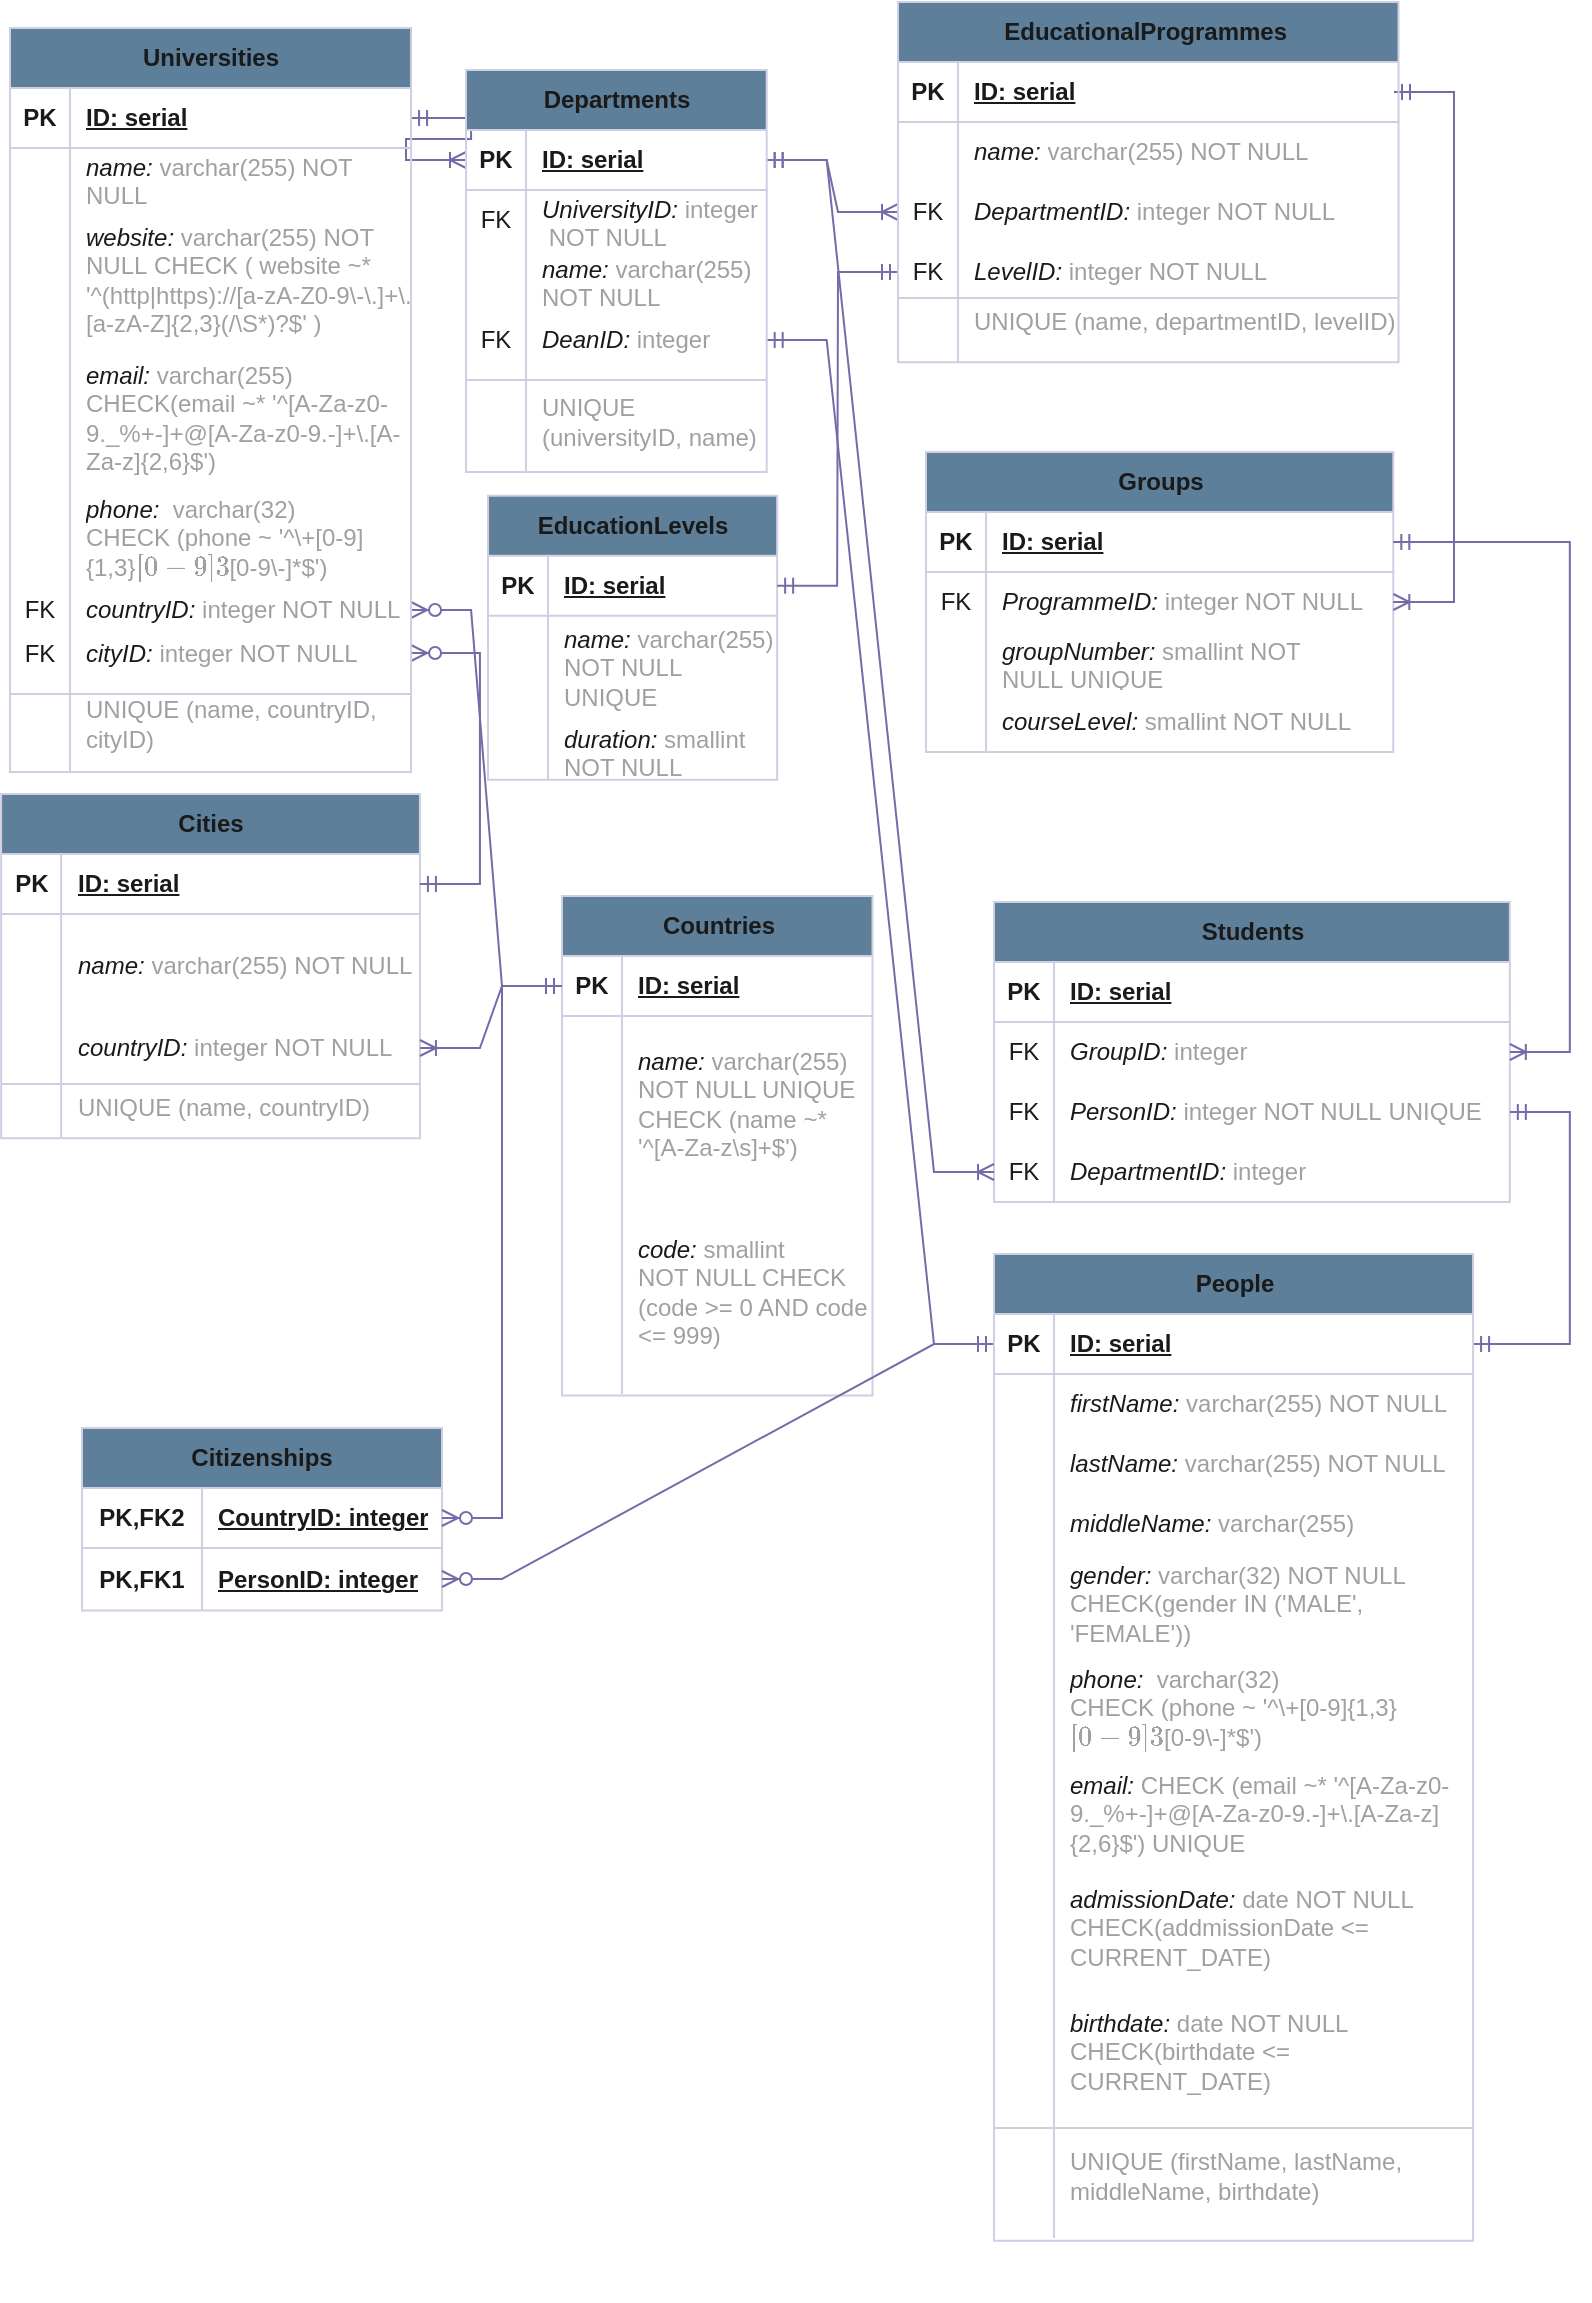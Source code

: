 <mxfile version="21.7.5" type="device">
  <diagram id="R2lEEEUBdFMjLlhIrx00" name="Page-1">
    <mxGraphModel dx="869" dy="674" grid="0" gridSize="10" guides="1" tooltips="1" connect="1" arrows="1" fold="1" page="1" pageScale="1" pageWidth="827" pageHeight="1169" background="#ffffff" math="0" shadow="0" extFonts="Permanent Marker^https://fonts.googleapis.com/css?family=Permanent+Marker">
      <root>
        <mxCell id="0" />
        <mxCell id="1" parent="0" />
        <mxCell id="JdINOegVUnqDGuHXTXD6-82" value="EducationLevels" style="shape=table;startSize=30;container=1;collapsible=1;childLayout=tableLayout;fixedRows=1;rowLines=0;fontStyle=1;align=center;resizeLast=1;html=1;labelBackgroundColor=none;fillColor=#5D7F99;strokeColor=#D0CEE2;fontColor=#1A1A1A;" parent="1" vertex="1">
          <mxGeometry x="248" y="255.82" width="144.571" height="142" as="geometry" />
        </mxCell>
        <mxCell id="JdINOegVUnqDGuHXTXD6-83" value="" style="shape=tableRow;horizontal=0;startSize=0;swimlaneHead=0;swimlaneBody=0;fillColor=none;collapsible=0;dropTarget=0;points=[[0,0.5],[1,0.5]];portConstraint=eastwest;top=0;left=0;right=0;bottom=1;labelBackgroundColor=none;strokeColor=#D0CEE2;fontColor=#1A1A1A;" parent="JdINOegVUnqDGuHXTXD6-82" vertex="1">
          <mxGeometry y="30" width="144.571" height="30" as="geometry" />
        </mxCell>
        <mxCell id="JdINOegVUnqDGuHXTXD6-84" value="PK" style="shape=partialRectangle;connectable=0;fillColor=none;top=0;left=0;bottom=0;right=0;fontStyle=1;overflow=hidden;whiteSpace=wrap;html=1;labelBackgroundColor=none;strokeColor=#D0CEE2;fontColor=#1A1A1A;" parent="JdINOegVUnqDGuHXTXD6-83" vertex="1">
          <mxGeometry width="30" height="30" as="geometry">
            <mxRectangle width="30" height="30" as="alternateBounds" />
          </mxGeometry>
        </mxCell>
        <mxCell id="JdINOegVUnqDGuHXTXD6-85" value="ID: serial" style="shape=partialRectangle;connectable=0;fillColor=none;top=0;left=0;bottom=0;right=0;align=left;spacingLeft=6;fontStyle=5;overflow=hidden;whiteSpace=wrap;html=1;labelBackgroundColor=none;strokeColor=#D0CEE2;fontColor=#1A1A1A;" parent="JdINOegVUnqDGuHXTXD6-83" vertex="1">
          <mxGeometry x="30" width="114.571" height="30" as="geometry">
            <mxRectangle width="114.571" height="30" as="alternateBounds" />
          </mxGeometry>
        </mxCell>
        <mxCell id="JdINOegVUnqDGuHXTXD6-86" value="" style="shape=tableRow;horizontal=0;startSize=0;swimlaneHead=0;swimlaneBody=0;fillColor=none;collapsible=0;dropTarget=0;points=[[0,0.5],[1,0.5]];portConstraint=eastwest;top=0;left=0;right=0;bottom=0;labelBackgroundColor=none;strokeColor=#D0CEE2;fontColor=#1A1A1A;" parent="JdINOegVUnqDGuHXTXD6-82" vertex="1">
          <mxGeometry y="60" width="144.571" height="52" as="geometry" />
        </mxCell>
        <mxCell id="JdINOegVUnqDGuHXTXD6-87" value="" style="shape=partialRectangle;connectable=0;fillColor=none;top=0;left=0;bottom=0;right=0;editable=1;overflow=hidden;whiteSpace=wrap;html=1;labelBackgroundColor=none;strokeColor=#D0CEE2;fontColor=#1A1A1A;" parent="JdINOegVUnqDGuHXTXD6-86" vertex="1">
          <mxGeometry width="30" height="52" as="geometry">
            <mxRectangle width="30" height="52" as="alternateBounds" />
          </mxGeometry>
        </mxCell>
        <mxCell id="JdINOegVUnqDGuHXTXD6-88" value="&lt;i&gt;name:&lt;/i&gt;&amp;nbsp;&lt;font color=&quot;#a0a0a0&quot;&gt;varchar(255)&amp;nbsp; NOT NULL UNIQUE&lt;/font&gt;" style="shape=partialRectangle;connectable=0;fillColor=none;top=0;left=0;bottom=0;right=0;align=left;spacingLeft=6;overflow=hidden;whiteSpace=wrap;html=1;labelBackgroundColor=none;strokeColor=#D0CEE2;fontColor=#1A1A1A;" parent="JdINOegVUnqDGuHXTXD6-86" vertex="1">
          <mxGeometry x="30" width="114.571" height="52" as="geometry">
            <mxRectangle width="114.571" height="52" as="alternateBounds" />
          </mxGeometry>
        </mxCell>
        <mxCell id="JdINOegVUnqDGuHXTXD6-89" value="" style="shape=tableRow;horizontal=0;startSize=0;swimlaneHead=0;swimlaneBody=0;fillColor=none;collapsible=0;dropTarget=0;points=[[0,0.5],[1,0.5]];portConstraint=eastwest;top=0;left=0;right=0;bottom=0;labelBackgroundColor=none;strokeColor=#D0CEE2;fontColor=#1A1A1A;" parent="JdINOegVUnqDGuHXTXD6-82" vertex="1">
          <mxGeometry y="112" width="144.571" height="30" as="geometry" />
        </mxCell>
        <mxCell id="JdINOegVUnqDGuHXTXD6-90" value="" style="shape=partialRectangle;connectable=0;fillColor=none;top=0;left=0;bottom=0;right=0;editable=1;overflow=hidden;whiteSpace=wrap;html=1;labelBackgroundColor=none;strokeColor=#D0CEE2;fontColor=#1A1A1A;" parent="JdINOegVUnqDGuHXTXD6-89" vertex="1">
          <mxGeometry width="30" height="30" as="geometry">
            <mxRectangle width="30" height="30" as="alternateBounds" />
          </mxGeometry>
        </mxCell>
        <mxCell id="JdINOegVUnqDGuHXTXD6-91" value="&lt;i&gt;duration:&amp;nbsp;&lt;/i&gt;&lt;font color=&quot;#a0a0a0&quot;&gt;smallint        NOT NULL&lt;/font&gt;" style="shape=partialRectangle;connectable=0;fillColor=none;top=0;left=0;bottom=0;right=0;align=left;spacingLeft=6;overflow=hidden;whiteSpace=wrap;html=1;labelBackgroundColor=none;strokeColor=#D0CEE2;fontColor=#1A1A1A;" parent="JdINOegVUnqDGuHXTXD6-89" vertex="1">
          <mxGeometry x="30" width="114.571" height="30" as="geometry">
            <mxRectangle width="114.571" height="30" as="alternateBounds" />
          </mxGeometry>
        </mxCell>
        <mxCell id="JdINOegVUnqDGuHXTXD6-95" value="Groups" style="shape=table;startSize=30;container=1;collapsible=1;childLayout=tableLayout;fixedRows=1;rowLines=0;fontStyle=1;align=center;resizeLast=1;html=1;labelBackgroundColor=none;fillColor=#5D7F99;strokeColor=#D0CEE2;fontColor=#1A1A1A;" parent="1" vertex="1">
          <mxGeometry x="467" y="234" width="233.652" height="150" as="geometry" />
        </mxCell>
        <mxCell id="JdINOegVUnqDGuHXTXD6-96" value="" style="shape=tableRow;horizontal=0;startSize=0;swimlaneHead=0;swimlaneBody=0;fillColor=none;collapsible=0;dropTarget=0;points=[[0,0.5],[1,0.5]];portConstraint=eastwest;top=0;left=0;right=0;bottom=1;labelBackgroundColor=none;strokeColor=#D0CEE2;fontColor=#1A1A1A;" parent="JdINOegVUnqDGuHXTXD6-95" vertex="1">
          <mxGeometry y="30" width="233.652" height="30" as="geometry" />
        </mxCell>
        <mxCell id="JdINOegVUnqDGuHXTXD6-97" value="PK" style="shape=partialRectangle;connectable=0;fillColor=none;top=0;left=0;bottom=0;right=0;fontStyle=1;overflow=hidden;whiteSpace=wrap;html=1;labelBackgroundColor=none;strokeColor=#D0CEE2;fontColor=#1A1A1A;" parent="JdINOegVUnqDGuHXTXD6-96" vertex="1">
          <mxGeometry width="30" height="30" as="geometry">
            <mxRectangle width="30" height="30" as="alternateBounds" />
          </mxGeometry>
        </mxCell>
        <mxCell id="JdINOegVUnqDGuHXTXD6-98" value="ID: serial" style="shape=partialRectangle;connectable=0;fillColor=none;top=0;left=0;bottom=0;right=0;align=left;spacingLeft=6;fontStyle=5;overflow=hidden;whiteSpace=wrap;html=1;labelBackgroundColor=none;strokeColor=#D0CEE2;fontColor=#1A1A1A;" parent="JdINOegVUnqDGuHXTXD6-96" vertex="1">
          <mxGeometry x="30" width="203.652" height="30" as="geometry">
            <mxRectangle width="203.652" height="30" as="alternateBounds" />
          </mxGeometry>
        </mxCell>
        <mxCell id="JdINOegVUnqDGuHXTXD6-99" value="" style="shape=tableRow;horizontal=0;startSize=0;swimlaneHead=0;swimlaneBody=0;fillColor=none;collapsible=0;dropTarget=0;points=[[0,0.5],[1,0.5]];portConstraint=eastwest;top=0;left=0;right=0;bottom=0;labelBackgroundColor=none;strokeColor=#D0CEE2;fontColor=#1A1A1A;" parent="JdINOegVUnqDGuHXTXD6-95" vertex="1">
          <mxGeometry y="60" width="233.652" height="30" as="geometry" />
        </mxCell>
        <mxCell id="JdINOegVUnqDGuHXTXD6-100" value="FK" style="shape=partialRectangle;connectable=0;fillColor=none;top=0;left=0;bottom=0;right=0;editable=1;overflow=hidden;whiteSpace=wrap;html=1;labelBackgroundColor=none;strokeColor=#D0CEE2;fontColor=#1A1A1A;" parent="JdINOegVUnqDGuHXTXD6-99" vertex="1">
          <mxGeometry width="30" height="30" as="geometry">
            <mxRectangle width="30" height="30" as="alternateBounds" />
          </mxGeometry>
        </mxCell>
        <mxCell id="JdINOegVUnqDGuHXTXD6-101" value="&lt;i&gt;ProgrammeID:&lt;/i&gt;&amp;nbsp;&lt;font color=&quot;#a0a0a0&quot;&gt;integer NOT NULL&lt;/font&gt;" style="shape=partialRectangle;connectable=0;fillColor=none;top=0;left=0;bottom=0;right=0;align=left;spacingLeft=6;overflow=hidden;whiteSpace=wrap;html=1;labelBackgroundColor=none;strokeColor=#D0CEE2;fontColor=#1A1A1A;" parent="JdINOegVUnqDGuHXTXD6-99" vertex="1">
          <mxGeometry x="30" width="203.652" height="30" as="geometry">
            <mxRectangle width="203.652" height="30" as="alternateBounds" />
          </mxGeometry>
        </mxCell>
        <mxCell id="JdINOegVUnqDGuHXTXD6-102" value="" style="shape=tableRow;horizontal=0;startSize=0;swimlaneHead=0;swimlaneBody=0;fillColor=none;collapsible=0;dropTarget=0;points=[[0,0.5],[1,0.5]];portConstraint=eastwest;top=0;left=0;right=0;bottom=0;labelBackgroundColor=none;strokeColor=#D0CEE2;fontColor=#1A1A1A;" parent="JdINOegVUnqDGuHXTXD6-95" vertex="1">
          <mxGeometry y="90" width="233.652" height="30" as="geometry" />
        </mxCell>
        <mxCell id="JdINOegVUnqDGuHXTXD6-103" value="" style="shape=partialRectangle;connectable=0;fillColor=none;top=0;left=0;bottom=0;right=0;editable=1;overflow=hidden;whiteSpace=wrap;html=1;labelBackgroundColor=none;strokeColor=#D0CEE2;fontColor=#1A1A1A;" parent="JdINOegVUnqDGuHXTXD6-102" vertex="1">
          <mxGeometry width="30" height="30" as="geometry">
            <mxRectangle width="30" height="30" as="alternateBounds" />
          </mxGeometry>
        </mxCell>
        <mxCell id="JdINOegVUnqDGuHXTXD6-104" value="&lt;i&gt;groupNumber:&amp;nbsp;&lt;/i&gt;&lt;font color=&quot;#a0a0a0&quot;&gt;smallint NOT NULL&amp;nbsp;UNIQUE&lt;/font&gt;" style="shape=partialRectangle;connectable=0;fillColor=none;top=0;left=0;bottom=0;right=0;align=left;spacingLeft=6;overflow=hidden;whiteSpace=wrap;html=1;labelBackgroundColor=none;strokeColor=#D0CEE2;fontColor=#1A1A1A;" parent="JdINOegVUnqDGuHXTXD6-102" vertex="1">
          <mxGeometry x="30" width="203.652" height="30" as="geometry">
            <mxRectangle width="203.652" height="30" as="alternateBounds" />
          </mxGeometry>
        </mxCell>
        <mxCell id="JdINOegVUnqDGuHXTXD6-105" value="" style="shape=tableRow;horizontal=0;startSize=0;swimlaneHead=0;swimlaneBody=0;fillColor=none;collapsible=0;dropTarget=0;points=[[0,0.5],[1,0.5]];portConstraint=eastwest;top=0;left=0;right=0;bottom=0;labelBackgroundColor=none;strokeColor=#D0CEE2;fontColor=#1A1A1A;" parent="JdINOegVUnqDGuHXTXD6-95" vertex="1">
          <mxGeometry y="120" width="233.652" height="30" as="geometry" />
        </mxCell>
        <mxCell id="JdINOegVUnqDGuHXTXD6-106" value="" style="shape=partialRectangle;connectable=0;fillColor=none;top=0;left=0;bottom=0;right=0;editable=1;overflow=hidden;whiteSpace=wrap;html=1;labelBackgroundColor=none;strokeColor=#D0CEE2;fontColor=#1A1A1A;" parent="JdINOegVUnqDGuHXTXD6-105" vertex="1">
          <mxGeometry width="30" height="30" as="geometry">
            <mxRectangle width="30" height="30" as="alternateBounds" />
          </mxGeometry>
        </mxCell>
        <mxCell id="JdINOegVUnqDGuHXTXD6-107" value="&lt;i&gt;courseLevel:&amp;nbsp;&lt;/i&gt;&lt;font color=&quot;#a0a0a0&quot;&gt;smallint        NOT NULL&lt;/font&gt;" style="shape=partialRectangle;connectable=0;fillColor=none;top=0;left=0;bottom=0;right=0;align=left;spacingLeft=6;overflow=hidden;whiteSpace=wrap;html=1;labelBackgroundColor=none;strokeColor=#D0CEE2;fontColor=#1A1A1A;" parent="JdINOegVUnqDGuHXTXD6-105" vertex="1">
          <mxGeometry x="30" width="203.652" height="30" as="geometry">
            <mxRectangle width="203.652" height="30" as="alternateBounds" />
          </mxGeometry>
        </mxCell>
        <mxCell id="JdINOegVUnqDGuHXTXD6-108" value="Students" style="shape=table;startSize=30;container=1;collapsible=1;childLayout=tableLayout;fixedRows=1;rowLines=0;fontStyle=1;align=center;resizeLast=1;html=1;labelBackgroundColor=none;fillColor=#5D7F99;strokeColor=#D0CEE2;fontColor=#1A1A1A;" parent="1" vertex="1">
          <mxGeometry x="501" y="459" width="257.913" height="150" as="geometry" />
        </mxCell>
        <mxCell id="JdINOegVUnqDGuHXTXD6-109" value="" style="shape=tableRow;horizontal=0;startSize=0;swimlaneHead=0;swimlaneBody=0;fillColor=none;collapsible=0;dropTarget=0;points=[[0,0.5],[1,0.5]];portConstraint=eastwest;top=0;left=0;right=0;bottom=1;labelBackgroundColor=none;strokeColor=#D0CEE2;fontColor=#1A1A1A;" parent="JdINOegVUnqDGuHXTXD6-108" vertex="1">
          <mxGeometry y="30" width="257.913" height="30" as="geometry" />
        </mxCell>
        <mxCell id="JdINOegVUnqDGuHXTXD6-110" value="PK" style="shape=partialRectangle;connectable=0;fillColor=none;top=0;left=0;bottom=0;right=0;fontStyle=1;overflow=hidden;whiteSpace=wrap;html=1;labelBackgroundColor=none;strokeColor=#D0CEE2;fontColor=#1A1A1A;" parent="JdINOegVUnqDGuHXTXD6-109" vertex="1">
          <mxGeometry width="30" height="30" as="geometry">
            <mxRectangle width="30" height="30" as="alternateBounds" />
          </mxGeometry>
        </mxCell>
        <mxCell id="JdINOegVUnqDGuHXTXD6-111" value="ID: serial" style="shape=partialRectangle;connectable=0;fillColor=none;top=0;left=0;bottom=0;right=0;align=left;spacingLeft=6;fontStyle=5;overflow=hidden;whiteSpace=wrap;html=1;labelBackgroundColor=none;strokeColor=#D0CEE2;fontColor=#1A1A1A;" parent="JdINOegVUnqDGuHXTXD6-109" vertex="1">
          <mxGeometry x="30" width="227.913" height="30" as="geometry">
            <mxRectangle width="227.913" height="30" as="alternateBounds" />
          </mxGeometry>
        </mxCell>
        <mxCell id="JdINOegVUnqDGuHXTXD6-112" value="" style="shape=tableRow;horizontal=0;startSize=0;swimlaneHead=0;swimlaneBody=0;fillColor=none;collapsible=0;dropTarget=0;points=[[0,0.5],[1,0.5]];portConstraint=eastwest;top=0;left=0;right=0;bottom=0;labelBackgroundColor=none;strokeColor=#D0CEE2;fontColor=#1A1A1A;" parent="JdINOegVUnqDGuHXTXD6-108" vertex="1">
          <mxGeometry y="60" width="257.913" height="30" as="geometry" />
        </mxCell>
        <mxCell id="JdINOegVUnqDGuHXTXD6-113" value="FK" style="shape=partialRectangle;connectable=0;fillColor=none;top=0;left=0;bottom=0;right=0;editable=1;overflow=hidden;whiteSpace=wrap;html=1;labelBackgroundColor=none;strokeColor=#D0CEE2;fontColor=#1A1A1A;" parent="JdINOegVUnqDGuHXTXD6-112" vertex="1">
          <mxGeometry width="30" height="30" as="geometry">
            <mxRectangle width="30" height="30" as="alternateBounds" />
          </mxGeometry>
        </mxCell>
        <mxCell id="JdINOegVUnqDGuHXTXD6-114" value="&lt;i&gt;GroupID:&lt;/i&gt;&amp;nbsp;&lt;font color=&quot;#a0a0a0&quot;&gt;integer&lt;/font&gt;" style="shape=partialRectangle;connectable=0;fillColor=none;top=0;left=0;bottom=0;right=0;align=left;spacingLeft=6;overflow=hidden;whiteSpace=wrap;html=1;labelBackgroundColor=none;strokeColor=#D0CEE2;fontColor=#1A1A1A;" parent="JdINOegVUnqDGuHXTXD6-112" vertex="1">
          <mxGeometry x="30" width="227.913" height="30" as="geometry">
            <mxRectangle width="227.913" height="30" as="alternateBounds" />
          </mxGeometry>
        </mxCell>
        <mxCell id="JdINOegVUnqDGuHXTXD6-115" value="" style="shape=tableRow;horizontal=0;startSize=0;swimlaneHead=0;swimlaneBody=0;fillColor=none;collapsible=0;dropTarget=0;points=[[0,0.5],[1,0.5]];portConstraint=eastwest;top=0;left=0;right=0;bottom=0;labelBackgroundColor=none;strokeColor=#D0CEE2;fontColor=#1A1A1A;" parent="JdINOegVUnqDGuHXTXD6-108" vertex="1">
          <mxGeometry y="90" width="257.913" height="30" as="geometry" />
        </mxCell>
        <mxCell id="JdINOegVUnqDGuHXTXD6-116" value="FK" style="shape=partialRectangle;connectable=0;fillColor=none;top=0;left=0;bottom=0;right=0;editable=1;overflow=hidden;whiteSpace=wrap;html=1;labelBackgroundColor=none;strokeColor=#D0CEE2;fontColor=#1A1A1A;" parent="JdINOegVUnqDGuHXTXD6-115" vertex="1">
          <mxGeometry width="30" height="30" as="geometry">
            <mxRectangle width="30" height="30" as="alternateBounds" />
          </mxGeometry>
        </mxCell>
        <mxCell id="JdINOegVUnqDGuHXTXD6-117" value="&lt;i&gt;PersonID:&lt;/i&gt;&amp;nbsp;&lt;font color=&quot;#a0a0a0&quot;&gt;integer NOT NULL&amp;nbsp;UNIQUE&lt;/font&gt;" style="shape=partialRectangle;connectable=0;fillColor=none;top=0;left=0;bottom=0;right=0;align=left;spacingLeft=6;overflow=hidden;whiteSpace=wrap;html=1;labelBackgroundColor=none;strokeColor=#D0CEE2;fontColor=#1A1A1A;" parent="JdINOegVUnqDGuHXTXD6-115" vertex="1">
          <mxGeometry x="30" width="227.913" height="30" as="geometry">
            <mxRectangle width="227.913" height="30" as="alternateBounds" />
          </mxGeometry>
        </mxCell>
        <mxCell id="8ZZhpzQT9PmtA5cWy8Di-84" value="" style="shape=tableRow;horizontal=0;startSize=0;swimlaneHead=0;swimlaneBody=0;fillColor=none;collapsible=0;dropTarget=0;points=[[0,0.5],[1,0.5]];portConstraint=eastwest;top=0;left=0;right=0;bottom=0;labelBackgroundColor=none;strokeColor=#D0CEE2;fontColor=#1A1A1A;" parent="JdINOegVUnqDGuHXTXD6-108" vertex="1">
          <mxGeometry y="120" width="257.913" height="30" as="geometry" />
        </mxCell>
        <mxCell id="8ZZhpzQT9PmtA5cWy8Di-85" value="FK" style="shape=partialRectangle;connectable=0;fillColor=none;top=0;left=0;bottom=0;right=0;editable=1;overflow=hidden;whiteSpace=wrap;html=1;labelBackgroundColor=none;strokeColor=#D0CEE2;fontColor=#1A1A1A;" parent="8ZZhpzQT9PmtA5cWy8Di-84" vertex="1">
          <mxGeometry width="30" height="30" as="geometry">
            <mxRectangle width="30" height="30" as="alternateBounds" />
          </mxGeometry>
        </mxCell>
        <mxCell id="8ZZhpzQT9PmtA5cWy8Di-86" value="&lt;i&gt;DepartmentID:&lt;/i&gt;&amp;nbsp;&lt;font color=&quot;#a0a0a0&quot;&gt;integer&lt;/font&gt;&amp;nbsp;" style="shape=partialRectangle;connectable=0;fillColor=none;top=0;left=0;bottom=0;right=0;align=left;spacingLeft=6;overflow=hidden;whiteSpace=wrap;html=1;labelBackgroundColor=none;strokeColor=#D0CEE2;fontColor=#1A1A1A;" parent="8ZZhpzQT9PmtA5cWy8Di-84" vertex="1">
          <mxGeometry x="30" width="227.913" height="30" as="geometry">
            <mxRectangle width="227.913" height="30" as="alternateBounds" />
          </mxGeometry>
        </mxCell>
        <mxCell id="JdINOegVUnqDGuHXTXD6-149" value="Countries" style="shape=table;startSize=30;container=1;collapsible=1;childLayout=tableLayout;fixedRows=1;rowLines=0;fontStyle=1;align=center;resizeLast=1;html=1;labelBackgroundColor=none;fillColor=#5D7F99;strokeColor=#D0CEE2;fontColor=#1A1A1A;" parent="1" vertex="1">
          <mxGeometry x="285" y="456" width="155.25" height="249.786" as="geometry" />
        </mxCell>
        <mxCell id="JdINOegVUnqDGuHXTXD6-150" value="" style="shape=tableRow;horizontal=0;startSize=0;swimlaneHead=0;swimlaneBody=0;fillColor=none;collapsible=0;dropTarget=0;points=[[0,0.5],[1,0.5]];portConstraint=eastwest;top=0;left=0;right=0;bottom=1;labelBackgroundColor=none;strokeColor=#D0CEE2;fontColor=#1A1A1A;" parent="JdINOegVUnqDGuHXTXD6-149" vertex="1">
          <mxGeometry y="30" width="155.25" height="30" as="geometry" />
        </mxCell>
        <mxCell id="JdINOegVUnqDGuHXTXD6-151" value="PK" style="shape=partialRectangle;connectable=0;fillColor=none;top=0;left=0;bottom=0;right=0;fontStyle=1;overflow=hidden;whiteSpace=wrap;html=1;labelBackgroundColor=none;strokeColor=#D0CEE2;fontColor=#1A1A1A;" parent="JdINOegVUnqDGuHXTXD6-150" vertex="1">
          <mxGeometry width="30" height="30" as="geometry">
            <mxRectangle width="30" height="30" as="alternateBounds" />
          </mxGeometry>
        </mxCell>
        <mxCell id="JdINOegVUnqDGuHXTXD6-152" value="ID: serial" style="shape=partialRectangle;connectable=0;fillColor=none;top=0;left=0;bottom=0;right=0;align=left;spacingLeft=6;fontStyle=5;overflow=hidden;whiteSpace=wrap;html=1;labelBackgroundColor=none;strokeColor=#D0CEE2;fontColor=#1A1A1A;" parent="JdINOegVUnqDGuHXTXD6-150" vertex="1">
          <mxGeometry x="30" width="125.25" height="30" as="geometry">
            <mxRectangle width="125.25" height="30" as="alternateBounds" />
          </mxGeometry>
        </mxCell>
        <mxCell id="JdINOegVUnqDGuHXTXD6-153" value="" style="shape=tableRow;horizontal=0;startSize=0;swimlaneHead=0;swimlaneBody=0;fillColor=none;collapsible=0;dropTarget=0;points=[[0,0.5],[1,0.5]];portConstraint=eastwest;top=0;left=0;right=0;bottom=0;labelBackgroundColor=none;strokeColor=#D0CEE2;fontColor=#1A1A1A;" parent="JdINOegVUnqDGuHXTXD6-149" vertex="1">
          <mxGeometry y="60" width="155.25" height="87" as="geometry" />
        </mxCell>
        <mxCell id="JdINOegVUnqDGuHXTXD6-154" value="" style="shape=partialRectangle;connectable=0;fillColor=none;top=0;left=0;bottom=0;right=0;editable=1;overflow=hidden;whiteSpace=wrap;html=1;labelBackgroundColor=none;strokeColor=#D0CEE2;fontColor=#1A1A1A;" parent="JdINOegVUnqDGuHXTXD6-153" vertex="1">
          <mxGeometry width="30" height="87" as="geometry">
            <mxRectangle width="30" height="87" as="alternateBounds" />
          </mxGeometry>
        </mxCell>
        <mxCell id="JdINOegVUnqDGuHXTXD6-155" value="&lt;i&gt;name:&lt;/i&gt;&amp;nbsp;&lt;font color=&quot;#a0a0a0&quot;&gt;varchar(255)&amp;nbsp; &amp;nbsp; NOT NULL UNIQUE CHECK (name ~* &#39;^[A-Za-z\s]+$&#39;)&lt;/font&gt;" style="shape=partialRectangle;connectable=0;fillColor=none;top=0;left=0;bottom=0;right=0;align=left;spacingLeft=6;overflow=hidden;whiteSpace=wrap;html=1;labelBackgroundColor=none;strokeColor=#D0CEE2;fontColor=#1A1A1A;" parent="JdINOegVUnqDGuHXTXD6-153" vertex="1">
          <mxGeometry x="30" width="125.25" height="87" as="geometry">
            <mxRectangle width="125.25" height="87" as="alternateBounds" />
          </mxGeometry>
        </mxCell>
        <mxCell id="JdINOegVUnqDGuHXTXD6-156" value="" style="shape=tableRow;horizontal=0;startSize=0;swimlaneHead=0;swimlaneBody=0;fillColor=none;collapsible=0;dropTarget=0;points=[[0,0.5],[1,0.5]];portConstraint=eastwest;top=0;left=0;right=0;bottom=0;labelBackgroundColor=none;strokeColor=#D0CEE2;fontColor=#1A1A1A;" parent="JdINOegVUnqDGuHXTXD6-149" vertex="1">
          <mxGeometry y="147" width="155.25" height="102" as="geometry" />
        </mxCell>
        <mxCell id="JdINOegVUnqDGuHXTXD6-157" value="" style="shape=partialRectangle;connectable=0;fillColor=none;top=0;left=0;bottom=0;right=0;editable=1;overflow=hidden;whiteSpace=wrap;html=1;labelBackgroundColor=none;strokeColor=#D0CEE2;fontColor=#1A1A1A;" parent="JdINOegVUnqDGuHXTXD6-156" vertex="1">
          <mxGeometry width="30" height="102" as="geometry">
            <mxRectangle width="30" height="102" as="alternateBounds" />
          </mxGeometry>
        </mxCell>
        <mxCell id="JdINOegVUnqDGuHXTXD6-158" value="&lt;i&gt;code:&amp;nbsp;&lt;/i&gt;&lt;font color=&quot;#a0a0a0&quot;&gt;smallint&amp;nbsp; &amp;nbsp; &amp;nbsp; &amp;nbsp; NOT NULL CHECK (code &amp;gt;= 0 AND code &amp;lt;= 999) &lt;/font&gt;" style="shape=partialRectangle;connectable=0;fillColor=none;top=0;left=0;bottom=0;right=0;align=left;spacingLeft=6;overflow=hidden;whiteSpace=wrap;html=1;labelBackgroundColor=none;strokeColor=#D0CEE2;fontColor=#1A1A1A;" parent="JdINOegVUnqDGuHXTXD6-156" vertex="1">
          <mxGeometry x="30" width="125.25" height="102" as="geometry">
            <mxRectangle width="125.25" height="102" as="alternateBounds" />
          </mxGeometry>
        </mxCell>
        <mxCell id="JdINOegVUnqDGuHXTXD6-170" value="" style="edgeStyle=entityRelationEdgeStyle;fontSize=12;html=1;endArrow=ERzeroToMany;startArrow=ERmandOne;rounded=0;exitX=0;exitY=0.5;exitDx=0;exitDy=0;labelBackgroundColor=none;strokeColor=#736CA8;fontColor=default;entryX=1;entryY=0.5;entryDx=0;entryDy=0;" parent="1" source="JdINOegVUnqDGuHXTXD6-150" target="8ZZhpzQT9PmtA5cWy8Di-38" edge="1">
          <mxGeometry width="100" height="100" relative="1" as="geometry">
            <mxPoint x="363.29" y="436" as="sourcePoint" />
            <mxPoint x="272" y="314" as="targetPoint" />
          </mxGeometry>
        </mxCell>
        <mxCell id="JdINOegVUnqDGuHXTXD6-178" value="" style="edgeStyle=entityRelationEdgeStyle;fontSize=12;html=1;endArrow=ERmandOne;startArrow=ERmandOne;exitX=1;exitY=0.5;exitDx=0;exitDy=0;entryX=0;entryY=0.5;entryDx=0;entryDy=0;rounded=0;labelBackgroundColor=none;strokeColor=#736CA8;fontColor=default;" parent="1" source="JdINOegVUnqDGuHXTXD6-63" target="JdINOegVUnqDGuHXTXD6-122" edge="1">
          <mxGeometry width="100" height="100" relative="1" as="geometry">
            <mxPoint x="280" y="530" as="sourcePoint" />
            <mxPoint x="380" y="430" as="targetPoint" />
            <Array as="points">
              <mxPoint x="340" y="450" />
              <mxPoint x="350" y="430" />
              <mxPoint x="360" y="440" />
            </Array>
          </mxGeometry>
        </mxCell>
        <mxCell id="JdINOegVUnqDGuHXTXD6-179" value="" style="edgeStyle=entityRelationEdgeStyle;fontSize=12;html=1;endArrow=ERoneToMany;startArrow=ERmandOne;rounded=0;exitX=1;exitY=0.5;exitDx=0;exitDy=0;labelBackgroundColor=none;strokeColor=#736CA8;fontColor=default;entryX=0;entryY=0.5;entryDx=0;entryDy=0;" parent="1" source="JdINOegVUnqDGuHXTXD6-2" target="JdINOegVUnqDGuHXTXD6-57" edge="1">
          <mxGeometry width="100" height="100" relative="1" as="geometry">
            <mxPoint x="260" y="100" as="sourcePoint" />
            <mxPoint x="360" as="targetPoint" />
          </mxGeometry>
        </mxCell>
        <mxCell id="JdINOegVUnqDGuHXTXD6-180" value="" style="edgeStyle=entityRelationEdgeStyle;fontSize=12;html=1;endArrow=ERoneToMany;startArrow=ERmandOne;rounded=0;exitX=1;exitY=0.5;exitDx=0;exitDy=0;entryX=0;entryY=0.5;entryDx=0;entryDy=0;labelBackgroundColor=none;strokeColor=#736CA8;fontColor=default;" parent="1" source="JdINOegVUnqDGuHXTXD6-57" target="JdINOegVUnqDGuHXTXD6-181" edge="1">
          <mxGeometry width="100" height="100" relative="1" as="geometry">
            <mxPoint x="480" y="390" as="sourcePoint" />
            <mxPoint x="580" y="290" as="targetPoint" />
          </mxGeometry>
        </mxCell>
        <mxCell id="JdINOegVUnqDGuHXTXD6-184" value="" style="edgeStyle=entityRelationEdgeStyle;fontSize=12;html=1;endArrow=ERmandOne;startArrow=ERmandOne;rounded=0;entryX=1;entryY=0.5;entryDx=0;entryDy=0;exitX=0;exitY=0.5;exitDx=0;exitDy=0;labelBackgroundColor=none;strokeColor=#736CA8;fontColor=default;" parent="1" source="JdINOegVUnqDGuHXTXD6-76" target="JdINOegVUnqDGuHXTXD6-83" edge="1">
          <mxGeometry width="100" height="100" relative="1" as="geometry">
            <mxPoint x="600" y="55" as="sourcePoint" />
            <mxPoint x="610" y="240" as="targetPoint" />
          </mxGeometry>
        </mxCell>
        <mxCell id="JdINOegVUnqDGuHXTXD6-185" value="" style="edgeStyle=entityRelationEdgeStyle;fontSize=12;html=1;endArrow=ERoneToMany;startArrow=ERmandOne;rounded=0;entryX=1;entryY=0.5;entryDx=0;entryDy=0;labelBackgroundColor=none;strokeColor=#736CA8;fontColor=default;" parent="1" target="JdINOegVUnqDGuHXTXD6-99" edge="1">
          <mxGeometry width="100" height="100" relative="1" as="geometry">
            <mxPoint x="701" y="54" as="sourcePoint" />
            <mxPoint x="520" y="240" as="targetPoint" />
          </mxGeometry>
        </mxCell>
        <mxCell id="JdINOegVUnqDGuHXTXD6-189" value="Cities" style="shape=table;startSize=30;container=1;collapsible=1;childLayout=tableLayout;fixedRows=1;rowLines=0;fontStyle=1;align=center;resizeLast=1;html=1;labelBackgroundColor=none;fillColor=#5D7F99;strokeColor=#D0CEE2;fontColor=#1A1A1A;" parent="1" vertex="1">
          <mxGeometry x="4.57" y="405" width="209.393" height="172.179" as="geometry" />
        </mxCell>
        <mxCell id="JdINOegVUnqDGuHXTXD6-190" value="" style="shape=tableRow;horizontal=0;startSize=0;swimlaneHead=0;swimlaneBody=0;fillColor=none;collapsible=0;dropTarget=0;points=[[0,0.5],[1,0.5]];portConstraint=eastwest;top=0;left=0;right=0;bottom=1;labelBackgroundColor=none;strokeColor=#D0CEE2;fontColor=#1A1A1A;" parent="JdINOegVUnqDGuHXTXD6-189" vertex="1">
          <mxGeometry y="30" width="209.393" height="30" as="geometry" />
        </mxCell>
        <mxCell id="JdINOegVUnqDGuHXTXD6-191" value="PK" style="shape=partialRectangle;connectable=0;fillColor=none;top=0;left=0;bottom=0;right=0;fontStyle=1;overflow=hidden;whiteSpace=wrap;html=1;labelBackgroundColor=none;strokeColor=#D0CEE2;fontColor=#1A1A1A;" parent="JdINOegVUnqDGuHXTXD6-190" vertex="1">
          <mxGeometry width="30" height="30" as="geometry">
            <mxRectangle width="30" height="30" as="alternateBounds" />
          </mxGeometry>
        </mxCell>
        <mxCell id="JdINOegVUnqDGuHXTXD6-192" value="ID: serial" style="shape=partialRectangle;connectable=0;fillColor=none;top=0;left=0;bottom=0;right=0;align=left;spacingLeft=6;fontStyle=5;overflow=hidden;whiteSpace=wrap;html=1;labelBackgroundColor=none;strokeColor=#D0CEE2;fontColor=#1A1A1A;" parent="JdINOegVUnqDGuHXTXD6-190" vertex="1">
          <mxGeometry x="30" width="179.393" height="30" as="geometry">
            <mxRectangle width="179.393" height="30" as="alternateBounds" />
          </mxGeometry>
        </mxCell>
        <mxCell id="JdINOegVUnqDGuHXTXD6-193" value="" style="shape=tableRow;horizontal=0;startSize=0;swimlaneHead=0;swimlaneBody=0;fillColor=none;collapsible=0;dropTarget=0;points=[[0,0.5],[1,0.5]];portConstraint=eastwest;top=0;left=0;right=0;bottom=0;labelBackgroundColor=none;strokeColor=#D0CEE2;fontColor=#1A1A1A;" parent="JdINOegVUnqDGuHXTXD6-189" vertex="1">
          <mxGeometry y="60" width="209.393" height="52" as="geometry" />
        </mxCell>
        <mxCell id="JdINOegVUnqDGuHXTXD6-194" value="" style="shape=partialRectangle;connectable=0;fillColor=none;top=0;left=0;bottom=0;right=0;editable=1;overflow=hidden;whiteSpace=wrap;html=1;labelBackgroundColor=none;strokeColor=#D0CEE2;fontColor=#1A1A1A;" parent="JdINOegVUnqDGuHXTXD6-193" vertex="1">
          <mxGeometry width="30" height="52" as="geometry">
            <mxRectangle width="30" height="52" as="alternateBounds" />
          </mxGeometry>
        </mxCell>
        <mxCell id="JdINOegVUnqDGuHXTXD6-195" value="&lt;i&gt;name:&lt;/i&gt;&amp;nbsp;&lt;font color=&quot;#a0a0a0&quot;&gt;varchar(255) NOT NULL&lt;/font&gt;" style="shape=partialRectangle;connectable=0;fillColor=none;top=0;left=0;bottom=0;right=0;align=left;spacingLeft=6;overflow=hidden;whiteSpace=wrap;html=1;labelBackgroundColor=none;strokeColor=#D0CEE2;fontColor=#1A1A1A;" parent="JdINOegVUnqDGuHXTXD6-193" vertex="1">
          <mxGeometry x="30" width="179.393" height="52" as="geometry">
            <mxRectangle width="179.393" height="52" as="alternateBounds" />
          </mxGeometry>
        </mxCell>
        <mxCell id="JdINOegVUnqDGuHXTXD6-196" value="" style="shape=tableRow;horizontal=0;startSize=0;swimlaneHead=0;swimlaneBody=0;fillColor=none;collapsible=0;dropTarget=0;points=[[0,0.5],[1,0.5]];portConstraint=eastwest;top=0;left=0;right=0;bottom=0;labelBackgroundColor=none;strokeColor=#D0CEE2;fontColor=#1A1A1A;" parent="JdINOegVUnqDGuHXTXD6-189" vertex="1">
          <mxGeometry y="112" width="209.393" height="30" as="geometry" />
        </mxCell>
        <mxCell id="JdINOegVUnqDGuHXTXD6-197" value="" style="shape=partialRectangle;connectable=0;fillColor=none;top=0;left=0;bottom=0;right=0;editable=1;overflow=hidden;whiteSpace=wrap;html=1;labelBackgroundColor=none;strokeColor=#D0CEE2;fontColor=#1A1A1A;" parent="JdINOegVUnqDGuHXTXD6-196" vertex="1">
          <mxGeometry width="30" height="30" as="geometry">
            <mxRectangle width="30" height="30" as="alternateBounds" />
          </mxGeometry>
        </mxCell>
        <mxCell id="JdINOegVUnqDGuHXTXD6-198" value="&lt;i&gt;countryID:&lt;/i&gt;&amp;nbsp;&lt;font color=&quot;#a0a0a0&quot;&gt;integer NOT NULL&lt;/font&gt;" style="shape=partialRectangle;connectable=0;fillColor=none;top=0;left=0;bottom=0;right=0;align=left;spacingLeft=6;overflow=hidden;whiteSpace=wrap;html=1;labelBackgroundColor=none;strokeColor=#D0CEE2;fontColor=#1A1A1A;" parent="JdINOegVUnqDGuHXTXD6-196" vertex="1">
          <mxGeometry x="30" width="179.393" height="30" as="geometry">
            <mxRectangle width="179.393" height="30" as="alternateBounds" />
          </mxGeometry>
        </mxCell>
        <mxCell id="JdINOegVUnqDGuHXTXD6-202" value="" style="edgeStyle=entityRelationEdgeStyle;fontSize=12;html=1;endArrow=ERoneToMany;startArrow=ERmandOne;rounded=0;exitX=1;exitY=0.5;exitDx=0;exitDy=0;entryX=1;entryY=0.5;entryDx=0;entryDy=0;labelBackgroundColor=none;strokeColor=#736CA8;fontColor=default;" parent="JdINOegVUnqDGuHXTXD6-189" source="JdINOegVUnqDGuHXTXD6-196" target="JdINOegVUnqDGuHXTXD6-196" edge="1">
          <mxGeometry width="100" height="100" relative="1" as="geometry">
            <mxPoint x="60" y="-20" as="sourcePoint" />
            <mxPoint x="160" y="-120" as="targetPoint" />
          </mxGeometry>
        </mxCell>
        <mxCell id="8ZZhpzQT9PmtA5cWy8Di-87" value="" style="shape=tableRow;horizontal=0;startSize=0;swimlaneHead=0;swimlaneBody=0;fillColor=none;collapsible=0;dropTarget=0;points=[[0,0.5],[1,0.5]];portConstraint=eastwest;top=0;left=0;right=0;bottom=0;labelBackgroundColor=none;strokeColor=#D0CEE2;fontColor=#1A1A1A;" parent="JdINOegVUnqDGuHXTXD6-189" vertex="1">
          <mxGeometry y="142" width="209.393" height="30" as="geometry" />
        </mxCell>
        <mxCell id="8ZZhpzQT9PmtA5cWy8Di-88" value="" style="shape=partialRectangle;connectable=0;fillColor=none;top=0;left=0;bottom=0;right=0;editable=1;overflow=hidden;whiteSpace=wrap;html=1;labelBackgroundColor=none;strokeColor=#D0CEE2;fontColor=#1A1A1A;" parent="8ZZhpzQT9PmtA5cWy8Di-87" vertex="1">
          <mxGeometry width="30" height="30" as="geometry">
            <mxRectangle width="30" height="30" as="alternateBounds" />
          </mxGeometry>
        </mxCell>
        <mxCell id="8ZZhpzQT9PmtA5cWy8Di-89" value="&lt;font color=&quot;#a0a0a0&quot;&gt;UNIQUE (name, countryID)&lt;/font&gt;" style="shape=partialRectangle;connectable=0;fillColor=none;top=0;left=0;bottom=0;right=0;align=left;spacingLeft=6;overflow=hidden;whiteSpace=wrap;html=1;labelBackgroundColor=none;strokeColor=#D0CEE2;fontColor=#1A1A1A;" parent="8ZZhpzQT9PmtA5cWy8Di-87" vertex="1">
          <mxGeometry x="30" width="179.393" height="30" as="geometry">
            <mxRectangle width="179.393" height="30" as="alternateBounds" />
          </mxGeometry>
        </mxCell>
        <mxCell id="JdINOegVUnqDGuHXTXD6-203" value="" style="edgeStyle=entityRelationEdgeStyle;fontSize=12;html=1;endArrow=ERoneToMany;startArrow=ERmandOne;rounded=0;entryX=1;entryY=0.5;entryDx=0;entryDy=0;exitX=0;exitY=0.5;exitDx=0;exitDy=0;labelBackgroundColor=none;strokeColor=#736CA8;fontColor=default;" parent="1" source="JdINOegVUnqDGuHXTXD6-150" target="JdINOegVUnqDGuHXTXD6-196" edge="1">
          <mxGeometry width="100" height="100" relative="1" as="geometry">
            <mxPoint x="60" y="910" as="sourcePoint" />
            <mxPoint x="160" y="810" as="targetPoint" />
          </mxGeometry>
        </mxCell>
        <mxCell id="JdINOegVUnqDGuHXTXD6-206" value="" style="edgeStyle=entityRelationEdgeStyle;fontSize=12;html=1;endArrow=ERzeroToMany;startArrow=ERmandOne;rounded=0;entryX=1;entryY=0.5;entryDx=0;entryDy=0;labelBackgroundColor=none;strokeColor=#736CA8;fontColor=default;" parent="1" source="JdINOegVUnqDGuHXTXD6-190" target="8ZZhpzQT9PmtA5cWy8Di-41" edge="1">
          <mxGeometry width="100" height="100" relative="1" as="geometry">
            <mxPoint x="230.0" y="554" as="sourcePoint" />
            <mxPoint x="230.004" y="382" as="targetPoint" />
            <Array as="points">
              <mxPoint x="205.29" y="494" />
              <mxPoint x="205.29" y="484" />
            </Array>
          </mxGeometry>
        </mxCell>
        <mxCell id="JdINOegVUnqDGuHXTXD6-213" value="" style="edgeStyle=entityRelationEdgeStyle;fontSize=12;html=1;endArrow=ERoneToMany;startArrow=ERmandOne;rounded=0;exitX=1;exitY=0.5;exitDx=0;exitDy=0;entryX=0;entryY=0.5;entryDx=0;entryDy=0;labelBackgroundColor=none;strokeColor=#736CA8;fontColor=default;" parent="1" source="JdINOegVUnqDGuHXTXD6-57" target="8ZZhpzQT9PmtA5cWy8Di-84" edge="1">
          <mxGeometry width="100" height="100" relative="1" as="geometry">
            <mxPoint x="230" y="530" as="sourcePoint" />
            <mxPoint x="330" y="430" as="targetPoint" />
          </mxGeometry>
        </mxCell>
        <mxCell id="JdINOegVUnqDGuHXTXD6-215" value="" style="edgeStyle=entityRelationEdgeStyle;fontSize=12;html=1;endArrow=ERoneToMany;startArrow=ERmandOne;rounded=0;fixDash=1;labelBackgroundColor=none;strokeColor=#736CA8;fontColor=default;exitX=1;exitY=0.5;exitDx=0;exitDy=0;" parent="1" source="JdINOegVUnqDGuHXTXD6-96" target="JdINOegVUnqDGuHXTXD6-112" edge="1">
          <mxGeometry width="100" height="100" relative="1" as="geometry">
            <mxPoint x="770" y="270" as="sourcePoint" />
            <mxPoint x="580" y="450" as="targetPoint" />
            <Array as="points">
              <mxPoint x="610" y="250" />
              <mxPoint x="580" y="350" />
              <mxPoint x="570" y="350" />
            </Array>
          </mxGeometry>
        </mxCell>
        <mxCell id="JdINOegVUnqDGuHXTXD6-216" value="" style="edgeStyle=entityRelationEdgeStyle;fontSize=12;html=1;endArrow=ERmandOne;startArrow=ERmandOne;rounded=0;exitX=1;exitY=0.5;exitDx=0;exitDy=0;labelBackgroundColor=none;strokeColor=#736CA8;fontColor=default;" parent="1" source="JdINOegVUnqDGuHXTXD6-122" target="JdINOegVUnqDGuHXTXD6-115" edge="1">
          <mxGeometry width="100" height="100" relative="1" as="geometry">
            <mxPoint x="700" y="670" as="sourcePoint" />
            <mxPoint x="800" y="490" as="targetPoint" />
          </mxGeometry>
        </mxCell>
        <mxCell id="8ZZhpzQT9PmtA5cWy8Di-1" value="Citizenships" style="shape=table;startSize=30;container=1;collapsible=1;childLayout=tableLayout;fixedRows=1;rowLines=0;fontStyle=1;align=center;resizeLast=1;html=1;whiteSpace=wrap;labelBackgroundColor=none;fillColor=#5D7F99;strokeColor=#D0CEE2;fontColor=#1A1A1A;" parent="1" vertex="1">
          <mxGeometry x="45" y="722" width="180" height="91.19" as="geometry" />
        </mxCell>
        <mxCell id="8ZZhpzQT9PmtA5cWy8Di-5" value="" style="shape=tableRow;horizontal=0;startSize=0;swimlaneHead=0;swimlaneBody=0;fillColor=none;collapsible=0;dropTarget=0;points=[[0,0.5],[1,0.5]];portConstraint=eastwest;top=0;left=0;right=0;bottom=1;html=1;labelBackgroundColor=none;strokeColor=#D0CEE2;fontColor=#1A1A1A;" parent="8ZZhpzQT9PmtA5cWy8Di-1" vertex="1">
          <mxGeometry y="30" width="180" height="30" as="geometry" />
        </mxCell>
        <mxCell id="8ZZhpzQT9PmtA5cWy8Di-6" value="PK,FK2" style="shape=partialRectangle;connectable=0;fillColor=none;top=0;left=0;bottom=0;right=0;fontStyle=1;overflow=hidden;html=1;whiteSpace=wrap;labelBackgroundColor=none;strokeColor=#D0CEE2;fontColor=#1A1A1A;" parent="8ZZhpzQT9PmtA5cWy8Di-5" vertex="1">
          <mxGeometry width="60" height="30" as="geometry">
            <mxRectangle width="60" height="30" as="alternateBounds" />
          </mxGeometry>
        </mxCell>
        <mxCell id="8ZZhpzQT9PmtA5cWy8Di-7" value="CountryID:&amp;nbsp;integer" style="shape=partialRectangle;connectable=0;fillColor=none;top=0;left=0;bottom=0;right=0;align=left;spacingLeft=6;fontStyle=5;overflow=hidden;html=1;whiteSpace=wrap;labelBackgroundColor=none;strokeColor=#D0CEE2;fontColor=#1A1A1A;" parent="8ZZhpzQT9PmtA5cWy8Di-5" vertex="1">
          <mxGeometry x="60" width="120" height="30" as="geometry">
            <mxRectangle width="120" height="30" as="alternateBounds" />
          </mxGeometry>
        </mxCell>
        <mxCell id="8ZZhpzQT9PmtA5cWy8Di-2" value="" style="shape=tableRow;horizontal=0;startSize=0;swimlaneHead=0;swimlaneBody=0;fillColor=none;collapsible=0;dropTarget=0;points=[[0,0.5],[1,0.5]];portConstraint=eastwest;top=0;left=0;right=0;bottom=0;html=1;labelBackgroundColor=none;strokeColor=#D0CEE2;fontColor=#1A1A1A;" parent="8ZZhpzQT9PmtA5cWy8Di-1" vertex="1">
          <mxGeometry y="60" width="180" height="31" as="geometry" />
        </mxCell>
        <mxCell id="8ZZhpzQT9PmtA5cWy8Di-3" value="PK,FK1" style="shape=partialRectangle;connectable=0;fillColor=none;top=0;left=0;bottom=0;right=0;fontStyle=1;overflow=hidden;html=1;whiteSpace=wrap;labelBackgroundColor=none;strokeColor=#D0CEE2;fontColor=#1A1A1A;" parent="8ZZhpzQT9PmtA5cWy8Di-2" vertex="1">
          <mxGeometry width="60" height="31" as="geometry">
            <mxRectangle width="60" height="31" as="alternateBounds" />
          </mxGeometry>
        </mxCell>
        <mxCell id="8ZZhpzQT9PmtA5cWy8Di-4" value="PersonID:&amp;nbsp;integer" style="shape=partialRectangle;connectable=0;fillColor=none;top=0;left=0;bottom=0;right=0;align=left;spacingLeft=6;fontStyle=5;overflow=hidden;html=1;whiteSpace=wrap;labelBackgroundColor=none;strokeColor=#D0CEE2;fontColor=#1A1A1A;" parent="8ZZhpzQT9PmtA5cWy8Di-2" vertex="1">
          <mxGeometry x="60" width="120" height="31" as="geometry">
            <mxRectangle width="120" height="31" as="alternateBounds" />
          </mxGeometry>
        </mxCell>
        <mxCell id="8ZZhpzQT9PmtA5cWy8Di-14" value="" style="edgeStyle=entityRelationEdgeStyle;fontSize=12;html=1;endArrow=ERzeroToMany;startArrow=ERmandOne;rounded=0;labelBackgroundColor=none;strokeColor=#736CA8;fontColor=default;exitX=0;exitY=0.5;exitDx=0;exitDy=0;" parent="1" source="JdINOegVUnqDGuHXTXD6-150" target="8ZZhpzQT9PmtA5cWy8Di-5" edge="1">
          <mxGeometry width="100" height="100" relative="1" as="geometry">
            <mxPoint x="485" y="506.0" as="sourcePoint" />
            <mxPoint x="469" y="775" as="targetPoint" />
          </mxGeometry>
        </mxCell>
        <mxCell id="8ZZhpzQT9PmtA5cWy8Di-15" value="" style="edgeStyle=entityRelationEdgeStyle;fontSize=12;html=1;endArrow=ERzeroToMany;startArrow=ERmandOne;rounded=0;exitX=0;exitY=0.5;exitDx=0;exitDy=0;entryX=1;entryY=0.5;entryDx=0;entryDy=0;labelBackgroundColor=none;strokeColor=#736CA8;fontColor=default;" parent="1" source="JdINOegVUnqDGuHXTXD6-122" target="8ZZhpzQT9PmtA5cWy8Di-2" edge="1">
          <mxGeometry width="100" height="100" relative="1" as="geometry">
            <mxPoint x="300" y="865" as="sourcePoint" />
            <mxPoint x="345" y="785" as="targetPoint" />
          </mxGeometry>
        </mxCell>
        <mxCell id="8ZZhpzQT9PmtA5cWy8Di-66" value="" style="group" parent="1" vertex="1" connectable="0">
          <mxGeometry x="9" y="44" width="200.536" height="332.036" as="geometry" />
        </mxCell>
        <mxCell id="8ZZhpzQT9PmtA5cWy8Di-65" value="" style="line;strokeWidth=1;rotatable=1;dashed=0;labelPosition=right;align=left;verticalAlign=middle;spacingTop=0;spacingLeft=6;points=[];portConstraint=eastwest;strokeColor=#D0CEE2;fontColor=#1A1A1A;fillColor=#5D7F99;movable=1;resizable=1;deletable=1;editable=1;locked=0;connectable=1;" parent="8ZZhpzQT9PmtA5cWy8Di-66" vertex="1">
          <mxGeometry y="306" width="200" height="10" as="geometry" />
        </mxCell>
        <mxCell id="8ZZhpzQT9PmtA5cWy8Di-73" value="" style="group;whiteSpace=wrap;" parent="1" vertex="1" connectable="0">
          <mxGeometry x="237" y="43" width="180" height="180" as="geometry" />
        </mxCell>
        <mxCell id="JdINOegVUnqDGuHXTXD6-56" value="Departments" style="shape=table;startSize=30;container=1;collapsible=1;childLayout=tableLayout;fixedRows=1;rowLines=0;fontStyle=1;align=center;resizeLast=1;html=1;labelBackgroundColor=none;fillColor=#5D7F99;strokeColor=#D0CEE2;fontColor=#1A1A1A;" parent="8ZZhpzQT9PmtA5cWy8Di-73" vertex="1">
          <mxGeometry width="150.341" height="201" as="geometry" />
        </mxCell>
        <mxCell id="JdINOegVUnqDGuHXTXD6-57" value="" style="shape=tableRow;horizontal=0;startSize=0;swimlaneHead=0;swimlaneBody=0;fillColor=none;collapsible=0;dropTarget=0;points=[[0,0.5],[1,0.5]];portConstraint=eastwest;top=0;left=0;right=0;bottom=1;labelBackgroundColor=none;strokeColor=#D0CEE2;fontColor=#1A1A1A;" parent="JdINOegVUnqDGuHXTXD6-56" vertex="1">
          <mxGeometry y="30" width="150.341" height="30" as="geometry" />
        </mxCell>
        <mxCell id="JdINOegVUnqDGuHXTXD6-58" value="PK" style="shape=partialRectangle;connectable=0;fillColor=none;top=0;left=0;bottom=0;right=0;fontStyle=1;overflow=hidden;whiteSpace=wrap;html=1;labelBackgroundColor=none;strokeColor=#D0CEE2;fontColor=#1A1A1A;" parent="JdINOegVUnqDGuHXTXD6-57" vertex="1">
          <mxGeometry width="30" height="30" as="geometry">
            <mxRectangle width="30" height="30" as="alternateBounds" />
          </mxGeometry>
        </mxCell>
        <mxCell id="JdINOegVUnqDGuHXTXD6-59" value="ID:&amp;nbsp;serial" style="shape=partialRectangle;connectable=0;fillColor=none;top=0;left=0;bottom=0;right=0;align=left;spacingLeft=6;fontStyle=5;overflow=hidden;whiteSpace=wrap;html=1;labelBackgroundColor=none;strokeColor=#D0CEE2;fontColor=#1A1A1A;" parent="JdINOegVUnqDGuHXTXD6-57" vertex="1">
          <mxGeometry x="30" width="120.341" height="30" as="geometry">
            <mxRectangle width="120.341" height="30" as="alternateBounds" />
          </mxGeometry>
        </mxCell>
        <mxCell id="JdINOegVUnqDGuHXTXD6-66" value="" style="shape=tableRow;horizontal=0;startSize=0;swimlaneHead=0;swimlaneBody=0;fillColor=none;collapsible=0;dropTarget=0;points=[[0,0.5],[1,0.5]];portConstraint=eastwest;top=0;left=0;right=0;bottom=0;labelBackgroundColor=none;strokeColor=#D0CEE2;fontColor=#1A1A1A;" parent="JdINOegVUnqDGuHXTXD6-56" vertex="1">
          <mxGeometry y="60" width="150.341" height="30" as="geometry" />
        </mxCell>
        <mxCell id="JdINOegVUnqDGuHXTXD6-67" value="FK" style="shape=partialRectangle;connectable=0;fillColor=none;top=0;left=0;bottom=0;right=0;editable=1;overflow=hidden;whiteSpace=wrap;html=1;labelBackgroundColor=none;strokeColor=#D0CEE2;fontColor=#1A1A1A;" parent="JdINOegVUnqDGuHXTXD6-66" vertex="1">
          <mxGeometry width="30" height="30" as="geometry">
            <mxRectangle width="30" height="30" as="alternateBounds" />
          </mxGeometry>
        </mxCell>
        <mxCell id="JdINOegVUnqDGuHXTXD6-68" value="&lt;i&gt;UniversityID:&amp;nbsp;&lt;/i&gt;&lt;font color=&quot;#a0a0a0&quot;&gt;integer&lt;br&gt;&amp;nbsp;NOT NULL&lt;/font&gt;" style="shape=partialRectangle;connectable=0;fillColor=none;top=0;left=0;bottom=0;right=0;align=left;spacingLeft=6;overflow=hidden;whiteSpace=wrap;html=1;labelBackgroundColor=none;strokeColor=#D0CEE2;fontColor=#1A1A1A;" parent="JdINOegVUnqDGuHXTXD6-66" vertex="1">
          <mxGeometry x="30" width="120.341" height="30" as="geometry">
            <mxRectangle width="120.341" height="30" as="alternateBounds" />
          </mxGeometry>
        </mxCell>
        <mxCell id="JdINOegVUnqDGuHXTXD6-60" value="" style="shape=tableRow;horizontal=0;startSize=0;swimlaneHead=0;swimlaneBody=0;fillColor=none;collapsible=0;dropTarget=0;points=[[0,0.5],[1,0.5]];portConstraint=eastwest;top=0;left=0;right=0;bottom=0;labelBackgroundColor=none;strokeColor=#D0CEE2;fontColor=#1A1A1A;" parent="JdINOegVUnqDGuHXTXD6-56" vertex="1">
          <mxGeometry y="90" width="150.341" height="30" as="geometry" />
        </mxCell>
        <mxCell id="JdINOegVUnqDGuHXTXD6-61" value="" style="shape=partialRectangle;connectable=0;fillColor=none;top=0;left=0;bottom=0;right=0;editable=1;overflow=hidden;whiteSpace=wrap;html=1;labelBackgroundColor=none;strokeColor=#D0CEE2;fontColor=#1A1A1A;" parent="JdINOegVUnqDGuHXTXD6-60" vertex="1">
          <mxGeometry width="30" height="30" as="geometry">
            <mxRectangle width="30" height="30" as="alternateBounds" />
          </mxGeometry>
        </mxCell>
        <mxCell id="JdINOegVUnqDGuHXTXD6-62" value="&lt;i&gt;name:&amp;nbsp;&lt;/i&gt;&lt;font color=&quot;#a0a0a0&quot;&gt;varchar(255) NOT NULL&lt;/font&gt;" style="shape=partialRectangle;connectable=0;fillColor=none;top=0;left=0;bottom=0;right=0;align=left;spacingLeft=6;overflow=hidden;whiteSpace=wrap;html=1;labelBackgroundColor=none;strokeColor=#D0CEE2;fontColor=#1A1A1A;" parent="JdINOegVUnqDGuHXTXD6-60" vertex="1">
          <mxGeometry x="30" width="120.341" height="30" as="geometry">
            <mxRectangle width="120.341" height="30" as="alternateBounds" />
          </mxGeometry>
        </mxCell>
        <mxCell id="JdINOegVUnqDGuHXTXD6-63" value="" style="shape=tableRow;horizontal=0;startSize=0;swimlaneHead=0;swimlaneBody=0;fillColor=none;collapsible=0;dropTarget=0;points=[[0,0.5],[1,0.5]];portConstraint=eastwest;top=0;left=0;right=0;bottom=0;labelBackgroundColor=none;strokeColor=#D0CEE2;fontColor=#1A1A1A;" parent="JdINOegVUnqDGuHXTXD6-56" vertex="1">
          <mxGeometry y="120" width="150.341" height="30" as="geometry" />
        </mxCell>
        <mxCell id="JdINOegVUnqDGuHXTXD6-64" value="FK" style="shape=partialRectangle;connectable=0;fillColor=none;top=0;left=0;bottom=0;right=0;editable=1;overflow=hidden;whiteSpace=wrap;html=1;labelBackgroundColor=none;strokeColor=#D0CEE2;fontColor=#1A1A1A;" parent="JdINOegVUnqDGuHXTXD6-63" vertex="1">
          <mxGeometry width="30" height="30" as="geometry">
            <mxRectangle width="30" height="30" as="alternateBounds" />
          </mxGeometry>
        </mxCell>
        <mxCell id="JdINOegVUnqDGuHXTXD6-65" value="&lt;i&gt;DeanID:&lt;/i&gt;&amp;nbsp;&lt;font color=&quot;#a0a0a0&quot;&gt;integer&lt;/font&gt;" style="shape=partialRectangle;connectable=0;fillColor=none;top=0;left=0;bottom=0;right=0;align=left;spacingLeft=6;overflow=hidden;whiteSpace=wrap;html=1;labelBackgroundColor=none;strokeColor=#D0CEE2;fontColor=#1A1A1A;" parent="JdINOegVUnqDGuHXTXD6-63" vertex="1">
          <mxGeometry x="30" width="120.341" height="30" as="geometry">
            <mxRectangle width="120.341" height="30" as="alternateBounds" />
          </mxGeometry>
        </mxCell>
        <mxCell id="8ZZhpzQT9PmtA5cWy8Di-69" value="" style="shape=tableRow;horizontal=0;startSize=0;swimlaneHead=0;swimlaneBody=0;fillColor=none;collapsible=0;dropTarget=0;points=[[0,0.5],[1,0.5]];portConstraint=eastwest;top=0;left=0;right=0;bottom=0;labelBackgroundColor=none;strokeColor=#D0CEE2;fontColor=#1A1A1A;" parent="JdINOegVUnqDGuHXTXD6-56" vertex="1">
          <mxGeometry y="150" width="150.341" height="51" as="geometry" />
        </mxCell>
        <mxCell id="8ZZhpzQT9PmtA5cWy8Di-70" value="" style="shape=partialRectangle;connectable=0;fillColor=none;top=0;left=0;bottom=0;right=0;editable=1;overflow=hidden;whiteSpace=wrap;html=1;labelBackgroundColor=none;strokeColor=#D0CEE2;fontColor=#1A1A1A;" parent="8ZZhpzQT9PmtA5cWy8Di-69" vertex="1">
          <mxGeometry width="30" height="51" as="geometry">
            <mxRectangle width="30" height="51" as="alternateBounds" />
          </mxGeometry>
        </mxCell>
        <mxCell id="8ZZhpzQT9PmtA5cWy8Di-71" value="&lt;font color=&quot;#a0a0a0&quot;&gt;UNIQUE (universityID, name)&lt;/font&gt;" style="shape=partialRectangle;connectable=0;fillColor=none;top=0;left=0;bottom=0;right=0;align=left;spacingLeft=6;overflow=hidden;whiteSpace=wrap;html=1;labelBackgroundColor=none;strokeColor=#D0CEE2;fontColor=#1A1A1A;" parent="8ZZhpzQT9PmtA5cWy8Di-69" vertex="1">
          <mxGeometry x="30" width="120.341" height="51" as="geometry">
            <mxRectangle width="120.341" height="51" as="alternateBounds" />
          </mxGeometry>
        </mxCell>
        <mxCell id="8ZZhpzQT9PmtA5cWy8Di-72" value="" style="line;strokeWidth=1;rotatable=0;dashed=0;labelPosition=right;align=left;verticalAlign=middle;spacingTop=0;spacingLeft=6;points=[];portConstraint=eastwest;strokeColor=#D0CEE2;fontColor=#1A1A1A;fillColor=#5D7F99;" parent="8ZZhpzQT9PmtA5cWy8Di-73" vertex="1">
          <mxGeometry y="150" width="150" height="10" as="geometry" />
        </mxCell>
        <mxCell id="8ZZhpzQT9PmtA5cWy8Di-78" value="" style="group" parent="1" vertex="1" connectable="0">
          <mxGeometry x="501" y="635" width="240" height="523.321" as="geometry" />
        </mxCell>
        <mxCell id="JdINOegVUnqDGuHXTXD6-121" value="People" style="shape=table;startSize=30;container=1;collapsible=1;childLayout=tableLayout;fixedRows=1;rowLines=0;fontStyle=1;align=center;resizeLast=1;html=1;labelBackgroundColor=none;fillColor=#5D7F99;strokeColor=#D0CEE2;fontColor=#1A1A1A;" parent="8ZZhpzQT9PmtA5cWy8Di-78" vertex="1">
          <mxGeometry width="239.536" height="493.321" as="geometry" />
        </mxCell>
        <mxCell id="JdINOegVUnqDGuHXTXD6-122" value="" style="shape=tableRow;horizontal=0;startSize=0;swimlaneHead=0;swimlaneBody=0;fillColor=none;collapsible=0;dropTarget=0;points=[[0,0.5],[1,0.5]];portConstraint=eastwest;top=0;left=0;right=0;bottom=1;labelBackgroundColor=none;strokeColor=#D0CEE2;fontColor=#1A1A1A;" parent="JdINOegVUnqDGuHXTXD6-121" vertex="1">
          <mxGeometry y="30" width="239.536" height="30" as="geometry" />
        </mxCell>
        <mxCell id="JdINOegVUnqDGuHXTXD6-123" value="PK" style="shape=partialRectangle;connectable=0;fillColor=none;top=0;left=0;bottom=0;right=0;fontStyle=1;overflow=hidden;whiteSpace=wrap;html=1;labelBackgroundColor=none;strokeColor=#D0CEE2;fontColor=#1A1A1A;" parent="JdINOegVUnqDGuHXTXD6-122" vertex="1">
          <mxGeometry width="30" height="30" as="geometry">
            <mxRectangle width="30" height="30" as="alternateBounds" />
          </mxGeometry>
        </mxCell>
        <mxCell id="JdINOegVUnqDGuHXTXD6-124" value="ID:&amp;nbsp;serial" style="shape=partialRectangle;connectable=0;fillColor=none;top=0;left=0;bottom=0;right=0;align=left;spacingLeft=6;fontStyle=5;overflow=hidden;whiteSpace=wrap;html=1;labelBackgroundColor=none;strokeColor=#D0CEE2;fontColor=#1A1A1A;" parent="JdINOegVUnqDGuHXTXD6-122" vertex="1">
          <mxGeometry x="30" width="209.536" height="30" as="geometry">
            <mxRectangle width="209.536" height="30" as="alternateBounds" />
          </mxGeometry>
        </mxCell>
        <mxCell id="JdINOegVUnqDGuHXTXD6-125" value="" style="shape=tableRow;horizontal=0;startSize=0;swimlaneHead=0;swimlaneBody=0;fillColor=none;collapsible=0;dropTarget=0;points=[[0,0.5],[1,0.5]];portConstraint=eastwest;top=0;left=0;right=0;bottom=0;labelBackgroundColor=none;strokeColor=#D0CEE2;fontColor=#1A1A1A;" parent="JdINOegVUnqDGuHXTXD6-121" vertex="1">
          <mxGeometry y="60" width="239.536" height="30" as="geometry" />
        </mxCell>
        <mxCell id="JdINOegVUnqDGuHXTXD6-126" value="" style="shape=partialRectangle;connectable=0;fillColor=none;top=0;left=0;bottom=0;right=0;editable=1;overflow=hidden;whiteSpace=wrap;html=1;labelBackgroundColor=none;strokeColor=#D0CEE2;fontColor=#1A1A1A;" parent="JdINOegVUnqDGuHXTXD6-125" vertex="1">
          <mxGeometry width="30" height="30" as="geometry">
            <mxRectangle width="30" height="30" as="alternateBounds" />
          </mxGeometry>
        </mxCell>
        <mxCell id="JdINOegVUnqDGuHXTXD6-127" value="&lt;i&gt;firstName:&lt;/i&gt;&amp;nbsp;&lt;font color=&quot;#a0a0a0&quot;&gt;varchar(255) NOT NULL&lt;/font&gt;" style="shape=partialRectangle;connectable=0;fillColor=none;top=0;left=0;bottom=0;right=0;align=left;spacingLeft=6;overflow=hidden;whiteSpace=wrap;html=1;labelBackgroundColor=none;strokeColor=#D0CEE2;fontColor=#1A1A1A;" parent="JdINOegVUnqDGuHXTXD6-125" vertex="1">
          <mxGeometry x="30" width="209.536" height="30" as="geometry">
            <mxRectangle width="209.536" height="30" as="alternateBounds" />
          </mxGeometry>
        </mxCell>
        <mxCell id="JdINOegVUnqDGuHXTXD6-128" value="" style="shape=tableRow;horizontal=0;startSize=0;swimlaneHead=0;swimlaneBody=0;fillColor=none;collapsible=0;dropTarget=0;points=[[0,0.5],[1,0.5]];portConstraint=eastwest;top=0;left=0;right=0;bottom=0;labelBackgroundColor=none;strokeColor=#D0CEE2;fontColor=#1A1A1A;" parent="JdINOegVUnqDGuHXTXD6-121" vertex="1">
          <mxGeometry y="90" width="239.536" height="30" as="geometry" />
        </mxCell>
        <mxCell id="JdINOegVUnqDGuHXTXD6-129" value="" style="shape=partialRectangle;connectable=0;fillColor=none;top=0;left=0;bottom=0;right=0;editable=1;overflow=hidden;whiteSpace=wrap;html=1;labelBackgroundColor=none;strokeColor=#D0CEE2;fontColor=#1A1A1A;" parent="JdINOegVUnqDGuHXTXD6-128" vertex="1">
          <mxGeometry width="30" height="30" as="geometry">
            <mxRectangle width="30" height="30" as="alternateBounds" />
          </mxGeometry>
        </mxCell>
        <mxCell id="JdINOegVUnqDGuHXTXD6-130" value="&lt;i&gt;lastName:&amp;nbsp;&lt;/i&gt;&lt;font color=&quot;#a0a0a0&quot;&gt;varchar(255) NOT NULL&lt;/font&gt;" style="shape=partialRectangle;connectable=0;fillColor=none;top=0;left=0;bottom=0;right=0;align=left;spacingLeft=6;overflow=hidden;whiteSpace=wrap;html=1;labelBackgroundColor=none;strokeColor=#D0CEE2;fontColor=#1A1A1A;" parent="JdINOegVUnqDGuHXTXD6-128" vertex="1">
          <mxGeometry x="30" width="209.536" height="30" as="geometry">
            <mxRectangle width="209.536" height="30" as="alternateBounds" />
          </mxGeometry>
        </mxCell>
        <mxCell id="JdINOegVUnqDGuHXTXD6-131" value="" style="shape=tableRow;horizontal=0;startSize=0;swimlaneHead=0;swimlaneBody=0;fillColor=none;collapsible=0;dropTarget=0;points=[[0,0.5],[1,0.5]];portConstraint=eastwest;top=0;left=0;right=0;bottom=0;labelBackgroundColor=none;strokeColor=#D0CEE2;fontColor=#1A1A1A;" parent="JdINOegVUnqDGuHXTXD6-121" vertex="1">
          <mxGeometry y="120" width="239.536" height="30" as="geometry" />
        </mxCell>
        <mxCell id="JdINOegVUnqDGuHXTXD6-132" value="" style="shape=partialRectangle;connectable=0;fillColor=none;top=0;left=0;bottom=0;right=0;editable=1;overflow=hidden;whiteSpace=wrap;html=1;labelBackgroundColor=none;strokeColor=#D0CEE2;fontColor=#1A1A1A;" parent="JdINOegVUnqDGuHXTXD6-131" vertex="1">
          <mxGeometry width="30" height="30" as="geometry">
            <mxRectangle width="30" height="30" as="alternateBounds" />
          </mxGeometry>
        </mxCell>
        <mxCell id="JdINOegVUnqDGuHXTXD6-133" value="&lt;i&gt;middleName:&lt;/i&gt;&amp;nbsp;&lt;font color=&quot;#a0a0a0&quot;&gt;varchar(255)&lt;br&gt;&lt;/font&gt;" style="shape=partialRectangle;connectable=0;fillColor=none;top=0;left=0;bottom=0;right=0;align=left;spacingLeft=6;overflow=hidden;whiteSpace=wrap;html=1;labelBackgroundColor=none;strokeColor=#D0CEE2;fontColor=#1A1A1A;" parent="JdINOegVUnqDGuHXTXD6-131" vertex="1">
          <mxGeometry x="30" width="209.536" height="30" as="geometry">
            <mxRectangle width="209.536" height="30" as="alternateBounds" />
          </mxGeometry>
        </mxCell>
        <mxCell id="8ZZhpzQT9PmtA5cWy8Di-44" value="" style="shape=tableRow;horizontal=0;startSize=0;swimlaneHead=0;swimlaneBody=0;fillColor=none;collapsible=0;dropTarget=0;points=[[0,0.5],[1,0.5]];portConstraint=eastwest;top=0;left=0;right=0;bottom=0;labelBackgroundColor=none;strokeColor=#D0CEE2;fontColor=#1A1A1A;" parent="JdINOegVUnqDGuHXTXD6-121" vertex="1">
          <mxGeometry y="150" width="239.536" height="50" as="geometry" />
        </mxCell>
        <mxCell id="8ZZhpzQT9PmtA5cWy8Di-45" value="" style="shape=partialRectangle;connectable=0;fillColor=none;top=0;left=0;bottom=0;right=0;editable=1;overflow=hidden;whiteSpace=wrap;html=1;labelBackgroundColor=none;strokeColor=#D0CEE2;fontColor=#1A1A1A;" parent="8ZZhpzQT9PmtA5cWy8Di-44" vertex="1">
          <mxGeometry width="30" height="50" as="geometry">
            <mxRectangle width="30" height="50" as="alternateBounds" />
          </mxGeometry>
        </mxCell>
        <mxCell id="8ZZhpzQT9PmtA5cWy8Di-46" value="&lt;i&gt;gender:&lt;/i&gt; &lt;font color=&quot;#a0a0a0&quot;&gt;varchar(32) NOT NULL CHECK(gender IN (&#39;MALE&#39;, &#39;FEMALE&#39;))&lt;br&gt;&lt;/font&gt;" style="shape=partialRectangle;connectable=0;fillColor=none;top=0;left=0;bottom=0;right=0;align=left;spacingLeft=6;overflow=hidden;whiteSpace=wrap;html=1;labelBackgroundColor=none;strokeColor=#D0CEE2;fontColor=#1A1A1A;" parent="8ZZhpzQT9PmtA5cWy8Di-44" vertex="1">
          <mxGeometry x="30" width="209.536" height="50" as="geometry">
            <mxRectangle width="209.536" height="50" as="alternateBounds" />
          </mxGeometry>
        </mxCell>
        <mxCell id="8ZZhpzQT9PmtA5cWy8Di-50" value="" style="shape=tableRow;horizontal=0;startSize=0;swimlaneHead=0;swimlaneBody=0;fillColor=none;collapsible=0;dropTarget=0;points=[[0,0.5],[1,0.5]];portConstraint=eastwest;top=0;left=0;right=0;bottom=0;labelBackgroundColor=none;strokeColor=#D0CEE2;fontColor=#1A1A1A;" parent="JdINOegVUnqDGuHXTXD6-121" vertex="1">
          <mxGeometry y="200" width="239.536" height="53" as="geometry" />
        </mxCell>
        <mxCell id="8ZZhpzQT9PmtA5cWy8Di-51" value="" style="shape=partialRectangle;connectable=0;fillColor=none;top=0;left=0;bottom=0;right=0;editable=1;overflow=hidden;whiteSpace=wrap;html=1;labelBackgroundColor=none;strokeColor=#D0CEE2;fontColor=#1A1A1A;" parent="8ZZhpzQT9PmtA5cWy8Di-50" vertex="1">
          <mxGeometry width="30" height="53" as="geometry">
            <mxRectangle width="30" height="53" as="alternateBounds" />
          </mxGeometry>
        </mxCell>
        <mxCell id="8ZZhpzQT9PmtA5cWy8Di-52" value="&lt;i&gt;phone:&lt;/i&gt;&amp;nbsp;&lt;font color=&quot;#a0a0a0&quot;&gt;&amp;nbsp;varchar(32)&lt;br&gt;&lt;/font&gt;&lt;font color=&quot;#a0a0a0&quot;&gt;CHECK (phone ~ &#39;^\+[0-9]{1,3}\([0-9]{3}\)[0-9\-]*$&#39;)&lt;br&gt;&lt;/font&gt;" style="shape=partialRectangle;connectable=0;fillColor=none;top=0;left=0;bottom=0;right=0;align=left;spacingLeft=6;overflow=hidden;whiteSpace=wrap;html=1;labelBackgroundColor=none;strokeColor=#D0CEE2;fontColor=#1A1A1A;" parent="8ZZhpzQT9PmtA5cWy8Di-50" vertex="1">
          <mxGeometry x="30" width="209.536" height="53" as="geometry">
            <mxRectangle width="209.536" height="53" as="alternateBounds" />
          </mxGeometry>
        </mxCell>
        <mxCell id="8ZZhpzQT9PmtA5cWy8Di-53" value="" style="shape=tableRow;horizontal=0;startSize=0;swimlaneHead=0;swimlaneBody=0;fillColor=none;collapsible=0;dropTarget=0;points=[[0,0.5],[1,0.5]];portConstraint=eastwest;top=0;left=0;right=0;bottom=0;labelBackgroundColor=none;strokeColor=#D0CEE2;fontColor=#1A1A1A;" parent="JdINOegVUnqDGuHXTXD6-121" vertex="1">
          <mxGeometry y="253" width="239.536" height="53" as="geometry" />
        </mxCell>
        <mxCell id="8ZZhpzQT9PmtA5cWy8Di-54" value="" style="shape=partialRectangle;connectable=0;fillColor=none;top=0;left=0;bottom=0;right=0;editable=1;overflow=hidden;whiteSpace=wrap;html=1;labelBackgroundColor=none;strokeColor=#D0CEE2;fontColor=#1A1A1A;" parent="8ZZhpzQT9PmtA5cWy8Di-53" vertex="1">
          <mxGeometry width="30" height="53" as="geometry">
            <mxRectangle width="30" height="53" as="alternateBounds" />
          </mxGeometry>
        </mxCell>
        <mxCell id="8ZZhpzQT9PmtA5cWy8Di-55" value="&lt;i&gt;email:&lt;/i&gt;&amp;nbsp;&lt;font color=&quot;#a0a0a0&quot;&gt;CHECK (email ~* &#39;^[A-Za-z0-9._%+-]+@[A-Za-z0-9.-]+\.[A-Za-z]{2,6}$&#39;) UNIQUE&lt;br&gt;&lt;/font&gt;" style="shape=partialRectangle;connectable=0;fillColor=none;top=0;left=0;bottom=0;right=0;align=left;spacingLeft=6;overflow=hidden;whiteSpace=wrap;html=1;labelBackgroundColor=none;strokeColor=#D0CEE2;fontColor=#1A1A1A;" parent="8ZZhpzQT9PmtA5cWy8Di-53" vertex="1">
          <mxGeometry x="30" width="209.536" height="53" as="geometry">
            <mxRectangle width="209.536" height="53" as="alternateBounds" />
          </mxGeometry>
        </mxCell>
        <mxCell id="8ZZhpzQT9PmtA5cWy8Di-56" value="" style="shape=tableRow;horizontal=0;startSize=0;swimlaneHead=0;swimlaneBody=0;fillColor=none;collapsible=0;dropTarget=0;points=[[0,0.5],[1,0.5]];portConstraint=eastwest;top=0;left=0;right=0;bottom=0;labelBackgroundColor=none;strokeColor=#D0CEE2;fontColor=#1A1A1A;" parent="JdINOegVUnqDGuHXTXD6-121" vertex="1">
          <mxGeometry y="306" width="239.536" height="62" as="geometry" />
        </mxCell>
        <mxCell id="8ZZhpzQT9PmtA5cWy8Di-57" value="" style="shape=partialRectangle;connectable=0;fillColor=none;top=0;left=0;bottom=0;right=0;editable=1;overflow=hidden;whiteSpace=wrap;html=1;labelBackgroundColor=none;strokeColor=#D0CEE2;fontColor=#1A1A1A;" parent="8ZZhpzQT9PmtA5cWy8Di-56" vertex="1">
          <mxGeometry width="30" height="62" as="geometry">
            <mxRectangle width="30" height="62" as="alternateBounds" />
          </mxGeometry>
        </mxCell>
        <mxCell id="8ZZhpzQT9PmtA5cWy8Di-58" value="&lt;i&gt;admissionDate:&lt;/i&gt;&amp;nbsp;&lt;font color=&quot;#a0a0a0&quot;&gt;date&amp;nbsp;NOT NULL CHECK(addmissionDate &amp;lt;= CURRENT_DATE)&lt;/font&gt;" style="shape=partialRectangle;connectable=0;fillColor=none;top=0;left=0;bottom=0;right=0;align=left;spacingLeft=6;overflow=hidden;whiteSpace=wrap;html=1;labelBackgroundColor=none;strokeColor=#D0CEE2;fontColor=#1A1A1A;" parent="8ZZhpzQT9PmtA5cWy8Di-56" vertex="1">
          <mxGeometry x="30" width="209.536" height="62" as="geometry">
            <mxRectangle width="209.536" height="62" as="alternateBounds" />
          </mxGeometry>
        </mxCell>
        <mxCell id="8ZZhpzQT9PmtA5cWy8Di-59" value="" style="shape=tableRow;horizontal=0;startSize=0;swimlaneHead=0;swimlaneBody=0;fillColor=none;collapsible=0;dropTarget=0;points=[[0,0.5],[1,0.5]];portConstraint=eastwest;top=0;left=0;right=0;bottom=0;labelBackgroundColor=none;strokeColor=#D0CEE2;fontColor=#1A1A1A;" parent="JdINOegVUnqDGuHXTXD6-121" vertex="1">
          <mxGeometry y="368" width="239.536" height="62" as="geometry" />
        </mxCell>
        <mxCell id="8ZZhpzQT9PmtA5cWy8Di-60" value="" style="shape=partialRectangle;connectable=0;fillColor=none;top=0;left=0;bottom=0;right=0;editable=1;overflow=hidden;whiteSpace=wrap;html=1;labelBackgroundColor=none;strokeColor=#D0CEE2;fontColor=#1A1A1A;" parent="8ZZhpzQT9PmtA5cWy8Di-59" vertex="1">
          <mxGeometry width="30" height="62" as="geometry">
            <mxRectangle width="30" height="62" as="alternateBounds" />
          </mxGeometry>
        </mxCell>
        <mxCell id="8ZZhpzQT9PmtA5cWy8Di-61" value="&lt;i&gt;birthdate:&lt;/i&gt;&amp;nbsp;&lt;font color=&quot;#a0a0a0&quot;&gt;date NOT NULL CHECK(birthdate &amp;lt;= CURRENT_DATE)&lt;/font&gt;" style="shape=partialRectangle;connectable=0;fillColor=none;top=0;left=0;bottom=0;right=0;align=left;spacingLeft=6;overflow=hidden;whiteSpace=wrap;html=1;labelBackgroundColor=none;strokeColor=#D0CEE2;fontColor=#1A1A1A;" parent="8ZZhpzQT9PmtA5cWy8Di-59" vertex="1">
          <mxGeometry x="30" width="209.536" height="62" as="geometry">
            <mxRectangle width="209.536" height="62" as="alternateBounds" />
          </mxGeometry>
        </mxCell>
        <mxCell id="8ZZhpzQT9PmtA5cWy8Di-74" value="" style="shape=tableRow;horizontal=0;startSize=0;swimlaneHead=0;swimlaneBody=0;fillColor=none;collapsible=0;dropTarget=0;points=[[0,0.5],[1,0.5]];portConstraint=eastwest;top=0;left=0;right=0;bottom=0;labelBackgroundColor=none;strokeColor=#D0CEE2;fontColor=#1A1A1A;" parent="JdINOegVUnqDGuHXTXD6-121" vertex="1">
          <mxGeometry y="430" width="239.536" height="62" as="geometry" />
        </mxCell>
        <mxCell id="8ZZhpzQT9PmtA5cWy8Di-75" value="" style="shape=partialRectangle;connectable=0;fillColor=none;top=0;left=0;bottom=0;right=0;editable=1;overflow=hidden;whiteSpace=wrap;html=1;labelBackgroundColor=none;strokeColor=#D0CEE2;fontColor=#1A1A1A;" parent="8ZZhpzQT9PmtA5cWy8Di-74" vertex="1">
          <mxGeometry width="30" height="62" as="geometry">
            <mxRectangle width="30" height="62" as="alternateBounds" />
          </mxGeometry>
        </mxCell>
        <mxCell id="8ZZhpzQT9PmtA5cWy8Di-76" value="&lt;font color=&quot;#a0a0a0&quot;&gt;UNIQUE (firstName, lastName, middleName, birthdate)&lt;/font&gt;" style="shape=partialRectangle;connectable=0;fillColor=none;top=0;left=0;bottom=0;right=0;align=left;spacingLeft=6;overflow=hidden;whiteSpace=wrap;html=1;labelBackgroundColor=none;strokeColor=#D0CEE2;fontColor=#1A1A1A;" parent="8ZZhpzQT9PmtA5cWy8Di-74" vertex="1">
          <mxGeometry x="30" width="209.536" height="62" as="geometry">
            <mxRectangle width="209.536" height="62" as="alternateBounds" />
          </mxGeometry>
        </mxCell>
        <mxCell id="8ZZhpzQT9PmtA5cWy8Di-77" value="" style="line;strokeWidth=1;rotatable=0;dashed=0;labelPosition=right;align=left;verticalAlign=middle;spacingTop=0;spacingLeft=6;points=[];portConstraint=eastwest;strokeColor=#D0CEE2;fontColor=#1A1A1A;fillColor=#5D7F99;" parent="8ZZhpzQT9PmtA5cWy8Di-78" vertex="1">
          <mxGeometry y="432" width="240" height="10" as="geometry" />
        </mxCell>
        <mxCell id="8ZZhpzQT9PmtA5cWy8Di-83" value="" style="group" parent="1" vertex="1" connectable="0">
          <mxGeometry x="453" y="9" width="250.261" height="180.087" as="geometry" />
        </mxCell>
        <mxCell id="JdINOegVUnqDGuHXTXD6-69" value="EducationalProgrammes&amp;nbsp;" style="shape=table;startSize=30;container=1;collapsible=1;childLayout=tableLayout;fixedRows=1;rowLines=0;fontStyle=1;align=center;resizeLast=1;html=1;labelBackgroundColor=none;fillColor=#5D7F99;strokeColor=#D0CEE2;fontColor=#1A1A1A;" parent="8ZZhpzQT9PmtA5cWy8Di-83" vertex="1">
          <mxGeometry width="250.261" height="180.087" as="geometry" />
        </mxCell>
        <mxCell id="JdINOegVUnqDGuHXTXD6-70" value="" style="shape=tableRow;horizontal=0;startSize=0;swimlaneHead=0;swimlaneBody=0;fillColor=none;collapsible=0;dropTarget=0;points=[[0,0.5],[1,0.5]];portConstraint=eastwest;top=0;left=0;right=0;bottom=1;labelBackgroundColor=none;strokeColor=#D0CEE2;fontColor=#1A1A1A;" parent="JdINOegVUnqDGuHXTXD6-69" vertex="1">
          <mxGeometry y="30" width="250.261" height="30" as="geometry" />
        </mxCell>
        <mxCell id="JdINOegVUnqDGuHXTXD6-71" value="PK" style="shape=partialRectangle;connectable=0;fillColor=none;top=0;left=0;bottom=0;right=0;fontStyle=1;overflow=hidden;whiteSpace=wrap;html=1;labelBackgroundColor=none;strokeColor=#D0CEE2;fontColor=#1A1A1A;" parent="JdINOegVUnqDGuHXTXD6-70" vertex="1">
          <mxGeometry width="30" height="30" as="geometry">
            <mxRectangle width="30" height="30" as="alternateBounds" />
          </mxGeometry>
        </mxCell>
        <mxCell id="JdINOegVUnqDGuHXTXD6-72" value="ID:&amp;nbsp;serial" style="shape=partialRectangle;connectable=0;fillColor=none;top=0;left=0;bottom=0;right=0;align=left;spacingLeft=6;fontStyle=5;overflow=hidden;whiteSpace=wrap;html=1;labelBackgroundColor=none;strokeColor=#D0CEE2;fontColor=#1A1A1A;" parent="JdINOegVUnqDGuHXTXD6-70" vertex="1">
          <mxGeometry x="30" width="220.261" height="30" as="geometry">
            <mxRectangle width="220.261" height="30" as="alternateBounds" />
          </mxGeometry>
        </mxCell>
        <mxCell id="JdINOegVUnqDGuHXTXD6-73" value="" style="shape=tableRow;horizontal=0;startSize=0;swimlaneHead=0;swimlaneBody=0;fillColor=none;collapsible=0;dropTarget=0;points=[[0,0.5],[1,0.5]];portConstraint=eastwest;top=0;left=0;right=0;bottom=0;labelBackgroundColor=none;strokeColor=#D0CEE2;fontColor=#1A1A1A;" parent="JdINOegVUnqDGuHXTXD6-69" vertex="1">
          <mxGeometry y="60" width="250.261" height="30" as="geometry" />
        </mxCell>
        <mxCell id="JdINOegVUnqDGuHXTXD6-74" value="" style="shape=partialRectangle;connectable=0;fillColor=none;top=0;left=0;bottom=0;right=0;editable=1;overflow=hidden;whiteSpace=wrap;html=1;labelBackgroundColor=none;strokeColor=#D0CEE2;fontColor=#1A1A1A;" parent="JdINOegVUnqDGuHXTXD6-73" vertex="1">
          <mxGeometry width="30" height="30" as="geometry">
            <mxRectangle width="30" height="30" as="alternateBounds" />
          </mxGeometry>
        </mxCell>
        <mxCell id="JdINOegVUnqDGuHXTXD6-75" value="&lt;i&gt;name:&lt;/i&gt;&amp;nbsp;&lt;font color=&quot;#a0a0a0&quot;&gt;varchar(255) NOT NULL&lt;/font&gt;" style="shape=partialRectangle;connectable=0;fillColor=none;top=0;left=0;bottom=0;right=0;align=left;spacingLeft=6;overflow=hidden;whiteSpace=wrap;html=1;labelBackgroundColor=none;strokeColor=#D0CEE2;fontColor=#1A1A1A;" parent="JdINOegVUnqDGuHXTXD6-73" vertex="1">
          <mxGeometry x="30" width="220.261" height="30" as="geometry">
            <mxRectangle width="220.261" height="30" as="alternateBounds" />
          </mxGeometry>
        </mxCell>
        <mxCell id="JdINOegVUnqDGuHXTXD6-181" value="" style="shape=tableRow;horizontal=0;startSize=0;swimlaneHead=0;swimlaneBody=0;fillColor=none;collapsible=0;dropTarget=0;points=[[0,0.5],[1,0.5]];portConstraint=eastwest;top=0;left=0;right=0;bottom=0;labelBackgroundColor=none;strokeColor=#D0CEE2;fontColor=#1A1A1A;" parent="JdINOegVUnqDGuHXTXD6-69" vertex="1">
          <mxGeometry y="90" width="250.261" height="30" as="geometry" />
        </mxCell>
        <mxCell id="JdINOegVUnqDGuHXTXD6-182" value="FK" style="shape=partialRectangle;connectable=0;fillColor=none;top=0;left=0;bottom=0;right=0;fontStyle=0;overflow=hidden;whiteSpace=wrap;html=1;labelBackgroundColor=none;strokeColor=#D0CEE2;fontColor=#1A1A1A;" parent="JdINOegVUnqDGuHXTXD6-181" vertex="1">
          <mxGeometry width="30" height="30" as="geometry">
            <mxRectangle width="30" height="30" as="alternateBounds" />
          </mxGeometry>
        </mxCell>
        <mxCell id="JdINOegVUnqDGuHXTXD6-183" value="&lt;i&gt;DepartmentID:&amp;nbsp;&lt;/i&gt;&lt;font color=&quot;#a0a0a0&quot;&gt;integer NOT NULL&lt;/font&gt;" style="shape=partialRectangle;connectable=0;fillColor=none;top=0;left=0;bottom=0;right=0;align=left;spacingLeft=6;fontStyle=0;overflow=hidden;whiteSpace=wrap;html=1;labelBackgroundColor=none;strokeColor=#D0CEE2;fontColor=#1A1A1A;" parent="JdINOegVUnqDGuHXTXD6-181" vertex="1">
          <mxGeometry x="30" width="220.261" height="30" as="geometry">
            <mxRectangle width="220.261" height="30" as="alternateBounds" />
          </mxGeometry>
        </mxCell>
        <mxCell id="JdINOegVUnqDGuHXTXD6-76" value="" style="shape=tableRow;horizontal=0;startSize=0;swimlaneHead=0;swimlaneBody=0;fillColor=none;collapsible=0;dropTarget=0;points=[[0,0.5],[1,0.5]];portConstraint=eastwest;top=0;left=0;right=0;bottom=0;labelBackgroundColor=none;strokeColor=#D0CEE2;fontColor=#1A1A1A;" parent="JdINOegVUnqDGuHXTXD6-69" vertex="1">
          <mxGeometry y="120" width="250.261" height="30" as="geometry" />
        </mxCell>
        <mxCell id="JdINOegVUnqDGuHXTXD6-77" value="FK" style="shape=partialRectangle;connectable=0;fillColor=none;top=0;left=0;bottom=0;right=0;editable=1;overflow=hidden;whiteSpace=wrap;html=1;labelBackgroundColor=none;strokeColor=#D0CEE2;fontColor=#1A1A1A;" parent="JdINOegVUnqDGuHXTXD6-76" vertex="1">
          <mxGeometry width="30" height="30" as="geometry">
            <mxRectangle width="30" height="30" as="alternateBounds" />
          </mxGeometry>
        </mxCell>
        <mxCell id="JdINOegVUnqDGuHXTXD6-78" value="&lt;i&gt;LevelID: &lt;/i&gt;&lt;font style=&quot;&quot; color=&quot;#a0a0a0&quot;&gt;integer NOT NULL&lt;/font&gt;&amp;nbsp;" style="shape=partialRectangle;connectable=0;fillColor=none;top=0;left=0;bottom=0;right=0;align=left;spacingLeft=6;overflow=hidden;whiteSpace=wrap;html=1;labelBackgroundColor=none;strokeColor=#D0CEE2;fontColor=#1A1A1A;" parent="JdINOegVUnqDGuHXTXD6-76" vertex="1">
          <mxGeometry x="30" width="220.261" height="30" as="geometry">
            <mxRectangle width="220.261" height="30" as="alternateBounds" />
          </mxGeometry>
        </mxCell>
        <mxCell id="8ZZhpzQT9PmtA5cWy8Di-79" value="" style="shape=tableRow;horizontal=0;startSize=0;swimlaneHead=0;swimlaneBody=0;fillColor=none;collapsible=0;dropTarget=0;points=[[0,0.5],[1,0.5]];portConstraint=eastwest;top=0;left=0;right=0;bottom=0;labelBackgroundColor=none;strokeColor=#D0CEE2;fontColor=#1A1A1A;" parent="JdINOegVUnqDGuHXTXD6-69" vertex="1">
          <mxGeometry y="150" width="250.261" height="30" as="geometry" />
        </mxCell>
        <mxCell id="8ZZhpzQT9PmtA5cWy8Di-80" value="" style="shape=partialRectangle;connectable=0;fillColor=none;top=0;left=0;bottom=0;right=0;editable=1;overflow=hidden;whiteSpace=wrap;html=1;labelBackgroundColor=none;strokeColor=#D0CEE2;fontColor=#1A1A1A;" parent="8ZZhpzQT9PmtA5cWy8Di-79" vertex="1">
          <mxGeometry width="30" height="30" as="geometry">
            <mxRectangle width="30" height="30" as="alternateBounds" />
          </mxGeometry>
        </mxCell>
        <mxCell id="8ZZhpzQT9PmtA5cWy8Di-81" value="&lt;font style=&quot;&quot; color=&quot;#a0a0a0&quot;&gt;UNIQUE (name, departmentID, levelID)&lt;br&gt;&lt;/font&gt;&lt;font color=&quot;#a0a0a0&quot;&gt;&lt;/font&gt;&amp;nbsp;" style="shape=partialRectangle;connectable=0;fillColor=none;top=0;left=0;bottom=0;right=0;align=left;spacingLeft=6;overflow=hidden;whiteSpace=wrap;html=1;labelBackgroundColor=none;strokeColor=#D0CEE2;fontColor=#1A1A1A;" parent="8ZZhpzQT9PmtA5cWy8Di-79" vertex="1">
          <mxGeometry x="30" width="220.261" height="30" as="geometry">
            <mxRectangle width="220.261" height="30" as="alternateBounds" />
          </mxGeometry>
        </mxCell>
        <mxCell id="8ZZhpzQT9PmtA5cWy8Di-82" value="" style="line;strokeWidth=1;rotatable=0;dashed=0;labelPosition=right;align=left;verticalAlign=middle;spacingTop=0;spacingLeft=6;points=[];portConstraint=eastwest;strokeColor=#D0CEE2;fontColor=#1A1A1A;fillColor=#5D7F99;" parent="8ZZhpzQT9PmtA5cWy8Di-83" vertex="1">
          <mxGeometry y="143" width="250" height="10" as="geometry" />
        </mxCell>
        <mxCell id="JdINOegVUnqDGuHXTXD6-1" value="Universities" style="shape=table;startSize=30;container=1;collapsible=1;childLayout=tableLayout;fixedRows=1;rowLines=0;fontStyle=1;align=center;resizeLast=1;html=1;labelBackgroundColor=none;fillColor=#5D7F99;strokeColor=#D0CEE2;fontColor=#1A1A1A;movable=1;resizable=1;rotatable=1;deletable=1;editable=1;locked=0;connectable=1;" parent="1" vertex="1">
          <mxGeometry x="9" y="22" width="200.536" height="372" as="geometry" />
        </mxCell>
        <mxCell id="JdINOegVUnqDGuHXTXD6-2" value="" style="shape=tableRow;horizontal=0;startSize=0;swimlaneHead=0;swimlaneBody=0;fillColor=none;collapsible=0;dropTarget=0;points=[[0,0.5],[1,0.5]];portConstraint=eastwest;top=0;left=0;right=0;bottom=1;labelBackgroundColor=none;strokeColor=#D0CEE2;fontColor=#1A1A1A;" parent="JdINOegVUnqDGuHXTXD6-1" vertex="1">
          <mxGeometry y="30" width="200.536" height="30" as="geometry" />
        </mxCell>
        <mxCell id="JdINOegVUnqDGuHXTXD6-3" value="PK" style="shape=partialRectangle;connectable=0;fillColor=none;top=0;left=0;bottom=0;right=0;fontStyle=1;overflow=hidden;whiteSpace=wrap;html=1;labelBackgroundColor=none;strokeColor=#D0CEE2;fontColor=#1A1A1A;" parent="JdINOegVUnqDGuHXTXD6-2" vertex="1">
          <mxGeometry width="30" height="30" as="geometry">
            <mxRectangle width="30" height="30" as="alternateBounds" />
          </mxGeometry>
        </mxCell>
        <mxCell id="JdINOegVUnqDGuHXTXD6-4" value="ID: serial" style="shape=partialRectangle;connectable=0;fillColor=none;top=0;left=0;bottom=0;right=0;align=left;spacingLeft=6;fontStyle=5;overflow=hidden;whiteSpace=wrap;html=1;labelBackgroundColor=none;strokeColor=#D0CEE2;fontColor=#1A1A1A;" parent="JdINOegVUnqDGuHXTXD6-2" vertex="1">
          <mxGeometry x="30" width="170.536" height="30" as="geometry">
            <mxRectangle width="170.536" height="30" as="alternateBounds" />
          </mxGeometry>
        </mxCell>
        <mxCell id="JdINOegVUnqDGuHXTXD6-5" value="" style="shape=tableRow;horizontal=0;startSize=0;swimlaneHead=0;swimlaneBody=0;fillColor=none;collapsible=0;dropTarget=0;points=[[0,0.5],[1,0.5]];portConstraint=eastwest;top=0;left=0;right=0;bottom=0;labelBackgroundColor=none;strokeColor=#D0CEE2;fontColor=#1A1A1A;" parent="JdINOegVUnqDGuHXTXD6-1" vertex="1">
          <mxGeometry y="60" width="200.536" height="30" as="geometry" />
        </mxCell>
        <mxCell id="JdINOegVUnqDGuHXTXD6-6" value="" style="shape=partialRectangle;connectable=0;fillColor=none;top=0;left=0;bottom=0;right=0;editable=1;overflow=hidden;whiteSpace=wrap;html=1;labelBackgroundColor=none;strokeColor=#D0CEE2;fontColor=#1A1A1A;" parent="JdINOegVUnqDGuHXTXD6-5" vertex="1">
          <mxGeometry width="30" height="30" as="geometry">
            <mxRectangle width="30" height="30" as="alternateBounds" />
          </mxGeometry>
        </mxCell>
        <mxCell id="JdINOegVUnqDGuHXTXD6-7" value="&lt;i&gt;name:&amp;nbsp;&lt;/i&gt;&lt;font color=&quot;#a0a0a0&quot;&gt;varchar(255) NOT NULL&lt;/font&gt;&lt;i style=&quot;background-color: initial;&quot;&gt;&amp;nbsp;&lt;/i&gt;" style="shape=partialRectangle;connectable=0;fillColor=none;top=0;left=0;bottom=0;right=0;align=left;spacingLeft=6;overflow=hidden;whiteSpace=wrap;html=1;labelBackgroundColor=none;strokeColor=#D0CEE2;fontColor=#1A1A1A;" parent="JdINOegVUnqDGuHXTXD6-5" vertex="1">
          <mxGeometry x="30" width="170.536" height="30" as="geometry">
            <mxRectangle width="170.536" height="30" as="alternateBounds" />
          </mxGeometry>
        </mxCell>
        <mxCell id="JdINOegVUnqDGuHXTXD6-8" value="" style="shape=tableRow;horizontal=0;startSize=0;swimlaneHead=0;swimlaneBody=0;fillColor=none;collapsible=0;dropTarget=0;points=[[0,0.5],[1,0.5]];portConstraint=eastwest;top=0;left=0;right=0;bottom=0;labelBackgroundColor=none;strokeColor=#D0CEE2;fontColor=#1A1A1A;" parent="JdINOegVUnqDGuHXTXD6-1" vertex="1">
          <mxGeometry y="90" width="200.536" height="71" as="geometry" />
        </mxCell>
        <mxCell id="JdINOegVUnqDGuHXTXD6-9" value="" style="shape=partialRectangle;connectable=0;fillColor=none;top=0;left=0;bottom=0;right=0;editable=1;overflow=hidden;whiteSpace=wrap;html=1;labelBackgroundColor=none;strokeColor=#D0CEE2;fontColor=#1A1A1A;" parent="JdINOegVUnqDGuHXTXD6-8" vertex="1">
          <mxGeometry width="30" height="71" as="geometry">
            <mxRectangle width="30" height="71" as="alternateBounds" />
          </mxGeometry>
        </mxCell>
        <mxCell id="JdINOegVUnqDGuHXTXD6-10" value="&lt;i&gt;website:&amp;nbsp;&lt;/i&gt;&lt;font color=&quot;#a0a0a0&quot;&gt;varchar(255) NOT NULL&amp;nbsp;CHECK ( website ~* &#39;^(http|https)://[a-zA-Z0-9\\-\\.]+\\.[a-zA-Z]{2,3}(/\\S*)?$&#39; )&lt;/font&gt;" style="shape=partialRectangle;connectable=0;fillColor=none;top=0;left=0;bottom=0;right=0;align=left;spacingLeft=6;overflow=hidden;whiteSpace=wrap;html=1;labelBackgroundColor=none;strokeColor=#D0CEE2;fontColor=#1A1A1A;" parent="JdINOegVUnqDGuHXTXD6-8" vertex="1">
          <mxGeometry x="30" width="170.536" height="71" as="geometry">
            <mxRectangle width="170.536" height="71" as="alternateBounds" />
          </mxGeometry>
        </mxCell>
        <mxCell id="JdINOegVUnqDGuHXTXD6-11" value="" style="shape=tableRow;horizontal=0;startSize=0;swimlaneHead=0;swimlaneBody=0;fillColor=none;collapsible=0;dropTarget=0;points=[[0,0.5],[1,0.5]];portConstraint=eastwest;top=0;left=0;right=0;bottom=0;labelBackgroundColor=none;strokeColor=#D0CEE2;fontColor=#1A1A1A;" parent="JdINOegVUnqDGuHXTXD6-1" vertex="1">
          <mxGeometry y="161" width="200.536" height="68" as="geometry" />
        </mxCell>
        <mxCell id="JdINOegVUnqDGuHXTXD6-12" value="" style="shape=partialRectangle;connectable=0;fillColor=none;top=0;left=0;bottom=0;right=0;editable=1;overflow=hidden;whiteSpace=wrap;html=1;labelBackgroundColor=none;strokeColor=#D0CEE2;fontColor=#1A1A1A;" parent="JdINOegVUnqDGuHXTXD6-11" vertex="1">
          <mxGeometry width="30" height="68" as="geometry">
            <mxRectangle width="30" height="68" as="alternateBounds" />
          </mxGeometry>
        </mxCell>
        <mxCell id="JdINOegVUnqDGuHXTXD6-13" value="&lt;i&gt;email:&lt;/i&gt;&amp;nbsp;&lt;font color=&quot;#a0a0a0&quot;&gt;varchar(255)&amp;nbsp; &amp;nbsp; CHECK(email ~* &#39;^[A-Za-z0-9._%+-]+@[A-Za-z0-9.-]+\.[A-Za-z]{2,6}$&#39;)&lt;/font&gt;" style="shape=partialRectangle;connectable=0;fillColor=none;top=0;left=0;bottom=0;right=0;align=left;spacingLeft=6;overflow=hidden;whiteSpace=wrap;html=1;labelBackgroundColor=none;strokeColor=#D0CEE2;fontColor=#1A1A1A;" parent="JdINOegVUnqDGuHXTXD6-11" vertex="1">
          <mxGeometry x="30" width="170.536" height="68" as="geometry">
            <mxRectangle width="170.536" height="68" as="alternateBounds" />
          </mxGeometry>
        </mxCell>
        <mxCell id="8ZZhpzQT9PmtA5cWy8Di-35" value="" style="shape=tableRow;horizontal=0;startSize=0;swimlaneHead=0;swimlaneBody=0;fillColor=none;collapsible=0;dropTarget=0;points=[[0,0.5],[1,0.5]];portConstraint=eastwest;top=0;left=0;right=0;bottom=0;labelBackgroundColor=none;strokeColor=#D0CEE2;fontColor=#1A1A1A;" parent="JdINOegVUnqDGuHXTXD6-1" vertex="1">
          <mxGeometry y="229" width="200.536" height="51" as="geometry" />
        </mxCell>
        <mxCell id="8ZZhpzQT9PmtA5cWy8Di-36" value="" style="shape=partialRectangle;connectable=0;fillColor=none;top=0;left=0;bottom=0;right=0;editable=1;overflow=hidden;whiteSpace=wrap;html=1;labelBackgroundColor=none;strokeColor=#D0CEE2;fontColor=#1A1A1A;" parent="8ZZhpzQT9PmtA5cWy8Di-35" vertex="1">
          <mxGeometry width="30" height="51" as="geometry">
            <mxRectangle width="30" height="51" as="alternateBounds" />
          </mxGeometry>
        </mxCell>
        <mxCell id="8ZZhpzQT9PmtA5cWy8Di-37" value="&lt;i&gt;phone:&lt;/i&gt;&amp;nbsp;&lt;font color=&quot;#a0a0a0&quot;&gt;&amp;nbsp;varchar(32)&lt;br&gt;CHECK (phone ~ &#39;^\+[0-9]{1,3}\([0-9]{3}\)[0-9\-]*$&#39;)&lt;br&gt;&lt;/font&gt;" style="shape=partialRectangle;connectable=0;fillColor=none;top=0;left=0;bottom=0;right=0;align=left;spacingLeft=6;overflow=hidden;whiteSpace=wrap;html=1;labelBackgroundColor=none;strokeColor=#D0CEE2;fontColor=#1A1A1A;" parent="8ZZhpzQT9PmtA5cWy8Di-35" vertex="1">
          <mxGeometry x="30" width="170.536" height="51" as="geometry">
            <mxRectangle width="170.536" height="51" as="alternateBounds" />
          </mxGeometry>
        </mxCell>
        <mxCell id="8ZZhpzQT9PmtA5cWy8Di-38" value="" style="shape=tableRow;horizontal=0;startSize=0;swimlaneHead=0;swimlaneBody=0;fillColor=none;collapsible=0;dropTarget=0;points=[[0,0.5],[1,0.5]];portConstraint=eastwest;top=0;left=0;right=0;bottom=0;labelBackgroundColor=none;strokeColor=#D0CEE2;fontColor=#1A1A1A;" parent="JdINOegVUnqDGuHXTXD6-1" vertex="1">
          <mxGeometry y="280" width="200.536" height="22" as="geometry" />
        </mxCell>
        <mxCell id="8ZZhpzQT9PmtA5cWy8Di-39" value="FK" style="shape=partialRectangle;connectable=0;fillColor=none;top=0;left=0;bottom=0;right=0;editable=1;overflow=hidden;whiteSpace=wrap;html=1;labelBackgroundColor=none;strokeColor=#D0CEE2;fontColor=#1A1A1A;" parent="8ZZhpzQT9PmtA5cWy8Di-38" vertex="1">
          <mxGeometry width="30" height="22" as="geometry">
            <mxRectangle width="30" height="22" as="alternateBounds" />
          </mxGeometry>
        </mxCell>
        <mxCell id="8ZZhpzQT9PmtA5cWy8Di-40" value="&lt;i&gt;countryID:&lt;/i&gt;&amp;nbsp;&lt;font color=&quot;#a0a0a0&quot;&gt;integer NOT NULL&lt;/font&gt;" style="shape=partialRectangle;connectable=0;fillColor=none;top=0;left=0;bottom=0;right=0;align=left;spacingLeft=6;overflow=hidden;whiteSpace=wrap;html=1;labelBackgroundColor=none;strokeColor=#D0CEE2;fontColor=#1A1A1A;" parent="8ZZhpzQT9PmtA5cWy8Di-38" vertex="1">
          <mxGeometry x="30" width="170.536" height="22" as="geometry">
            <mxRectangle width="170.536" height="22" as="alternateBounds" />
          </mxGeometry>
        </mxCell>
        <mxCell id="8ZZhpzQT9PmtA5cWy8Di-41" value="" style="shape=tableRow;horizontal=0;startSize=0;swimlaneHead=0;swimlaneBody=0;fillColor=none;collapsible=0;dropTarget=0;points=[[0,0.5],[1,0.5]];portConstraint=eastwest;top=0;left=0;right=0;bottom=0;labelBackgroundColor=none;strokeColor=#D0CEE2;fontColor=#1A1A1A;" parent="JdINOegVUnqDGuHXTXD6-1" vertex="1">
          <mxGeometry y="302" width="200.536" height="21" as="geometry" />
        </mxCell>
        <mxCell id="8ZZhpzQT9PmtA5cWy8Di-42" value="FK" style="shape=partialRectangle;connectable=0;fillColor=none;top=0;left=0;bottom=0;right=0;editable=1;overflow=hidden;whiteSpace=wrap;html=1;labelBackgroundColor=none;strokeColor=#D0CEE2;fontColor=#1A1A1A;" parent="8ZZhpzQT9PmtA5cWy8Di-41" vertex="1">
          <mxGeometry width="30" height="21" as="geometry">
            <mxRectangle width="30" height="21" as="alternateBounds" />
          </mxGeometry>
        </mxCell>
        <mxCell id="8ZZhpzQT9PmtA5cWy8Di-43" value="&lt;i&gt;cityID:&lt;/i&gt; &lt;font color=&quot;#a0a0a0&quot;&gt;integer NOT NULL&lt;/font&gt;" style="shape=partialRectangle;connectable=0;fillColor=none;top=0;left=0;bottom=0;right=0;align=left;spacingLeft=6;overflow=hidden;whiteSpace=wrap;html=1;labelBackgroundColor=none;strokeColor=#D0CEE2;fontColor=#1A1A1A;" parent="8ZZhpzQT9PmtA5cWy8Di-41" vertex="1">
          <mxGeometry x="30" width="170.536" height="21" as="geometry">
            <mxRectangle width="170.536" height="21" as="alternateBounds" />
          </mxGeometry>
        </mxCell>
        <mxCell id="8ZZhpzQT9PmtA5cWy8Di-62" value="" style="shape=tableRow;horizontal=0;startSize=0;swimlaneHead=0;swimlaneBody=0;fillColor=none;collapsible=0;dropTarget=0;points=[[0,0.5],[1,0.5]];portConstraint=eastwest;top=0;left=0;right=0;bottom=0;labelBackgroundColor=none;strokeColor=#D0CEE2;fontColor=#1A1A1A;" parent="JdINOegVUnqDGuHXTXD6-1" vertex="1">
          <mxGeometry y="323" width="200.536" height="49" as="geometry" />
        </mxCell>
        <mxCell id="8ZZhpzQT9PmtA5cWy8Di-63" value="" style="shape=partialRectangle;connectable=0;fillColor=none;top=0;left=0;bottom=0;right=0;editable=1;overflow=hidden;whiteSpace=wrap;html=1;labelBackgroundColor=none;strokeColor=#D0CEE2;fontColor=#1A1A1A;" parent="8ZZhpzQT9PmtA5cWy8Di-62" vertex="1">
          <mxGeometry width="30" height="49" as="geometry">
            <mxRectangle width="30" height="49" as="alternateBounds" />
          </mxGeometry>
        </mxCell>
        <mxCell id="8ZZhpzQT9PmtA5cWy8Di-64" value="&lt;font color=&quot;#a0a0a0&quot;&gt;UNIQUE (name, countryID, cityID)&lt;/font&gt;" style="shape=partialRectangle;connectable=0;fillColor=none;top=0;left=0;bottom=0;right=0;align=left;spacingLeft=6;overflow=hidden;whiteSpace=wrap;html=1;labelBackgroundColor=none;strokeColor=#D0CEE2;fontColor=#1A1A1A;" parent="8ZZhpzQT9PmtA5cWy8Di-62" vertex="1">
          <mxGeometry x="30" width="170.536" height="49" as="geometry">
            <mxRectangle width="170.536" height="49" as="alternateBounds" />
          </mxGeometry>
        </mxCell>
        <mxCell id="8ZZhpzQT9PmtA5cWy8Di-90" value="" style="line;strokeWidth=1;rotatable=0;dashed=0;labelPosition=right;align=left;verticalAlign=middle;spacingTop=0;spacingLeft=6;points=[];portConstraint=eastwest;strokeColor=#D0CEE2;fontColor=#1A1A1A;fillColor=#5D7F99;" parent="1" vertex="1">
          <mxGeometry x="5" y="545" width="209" height="10" as="geometry" />
        </mxCell>
      </root>
    </mxGraphModel>
  </diagram>
</mxfile>
